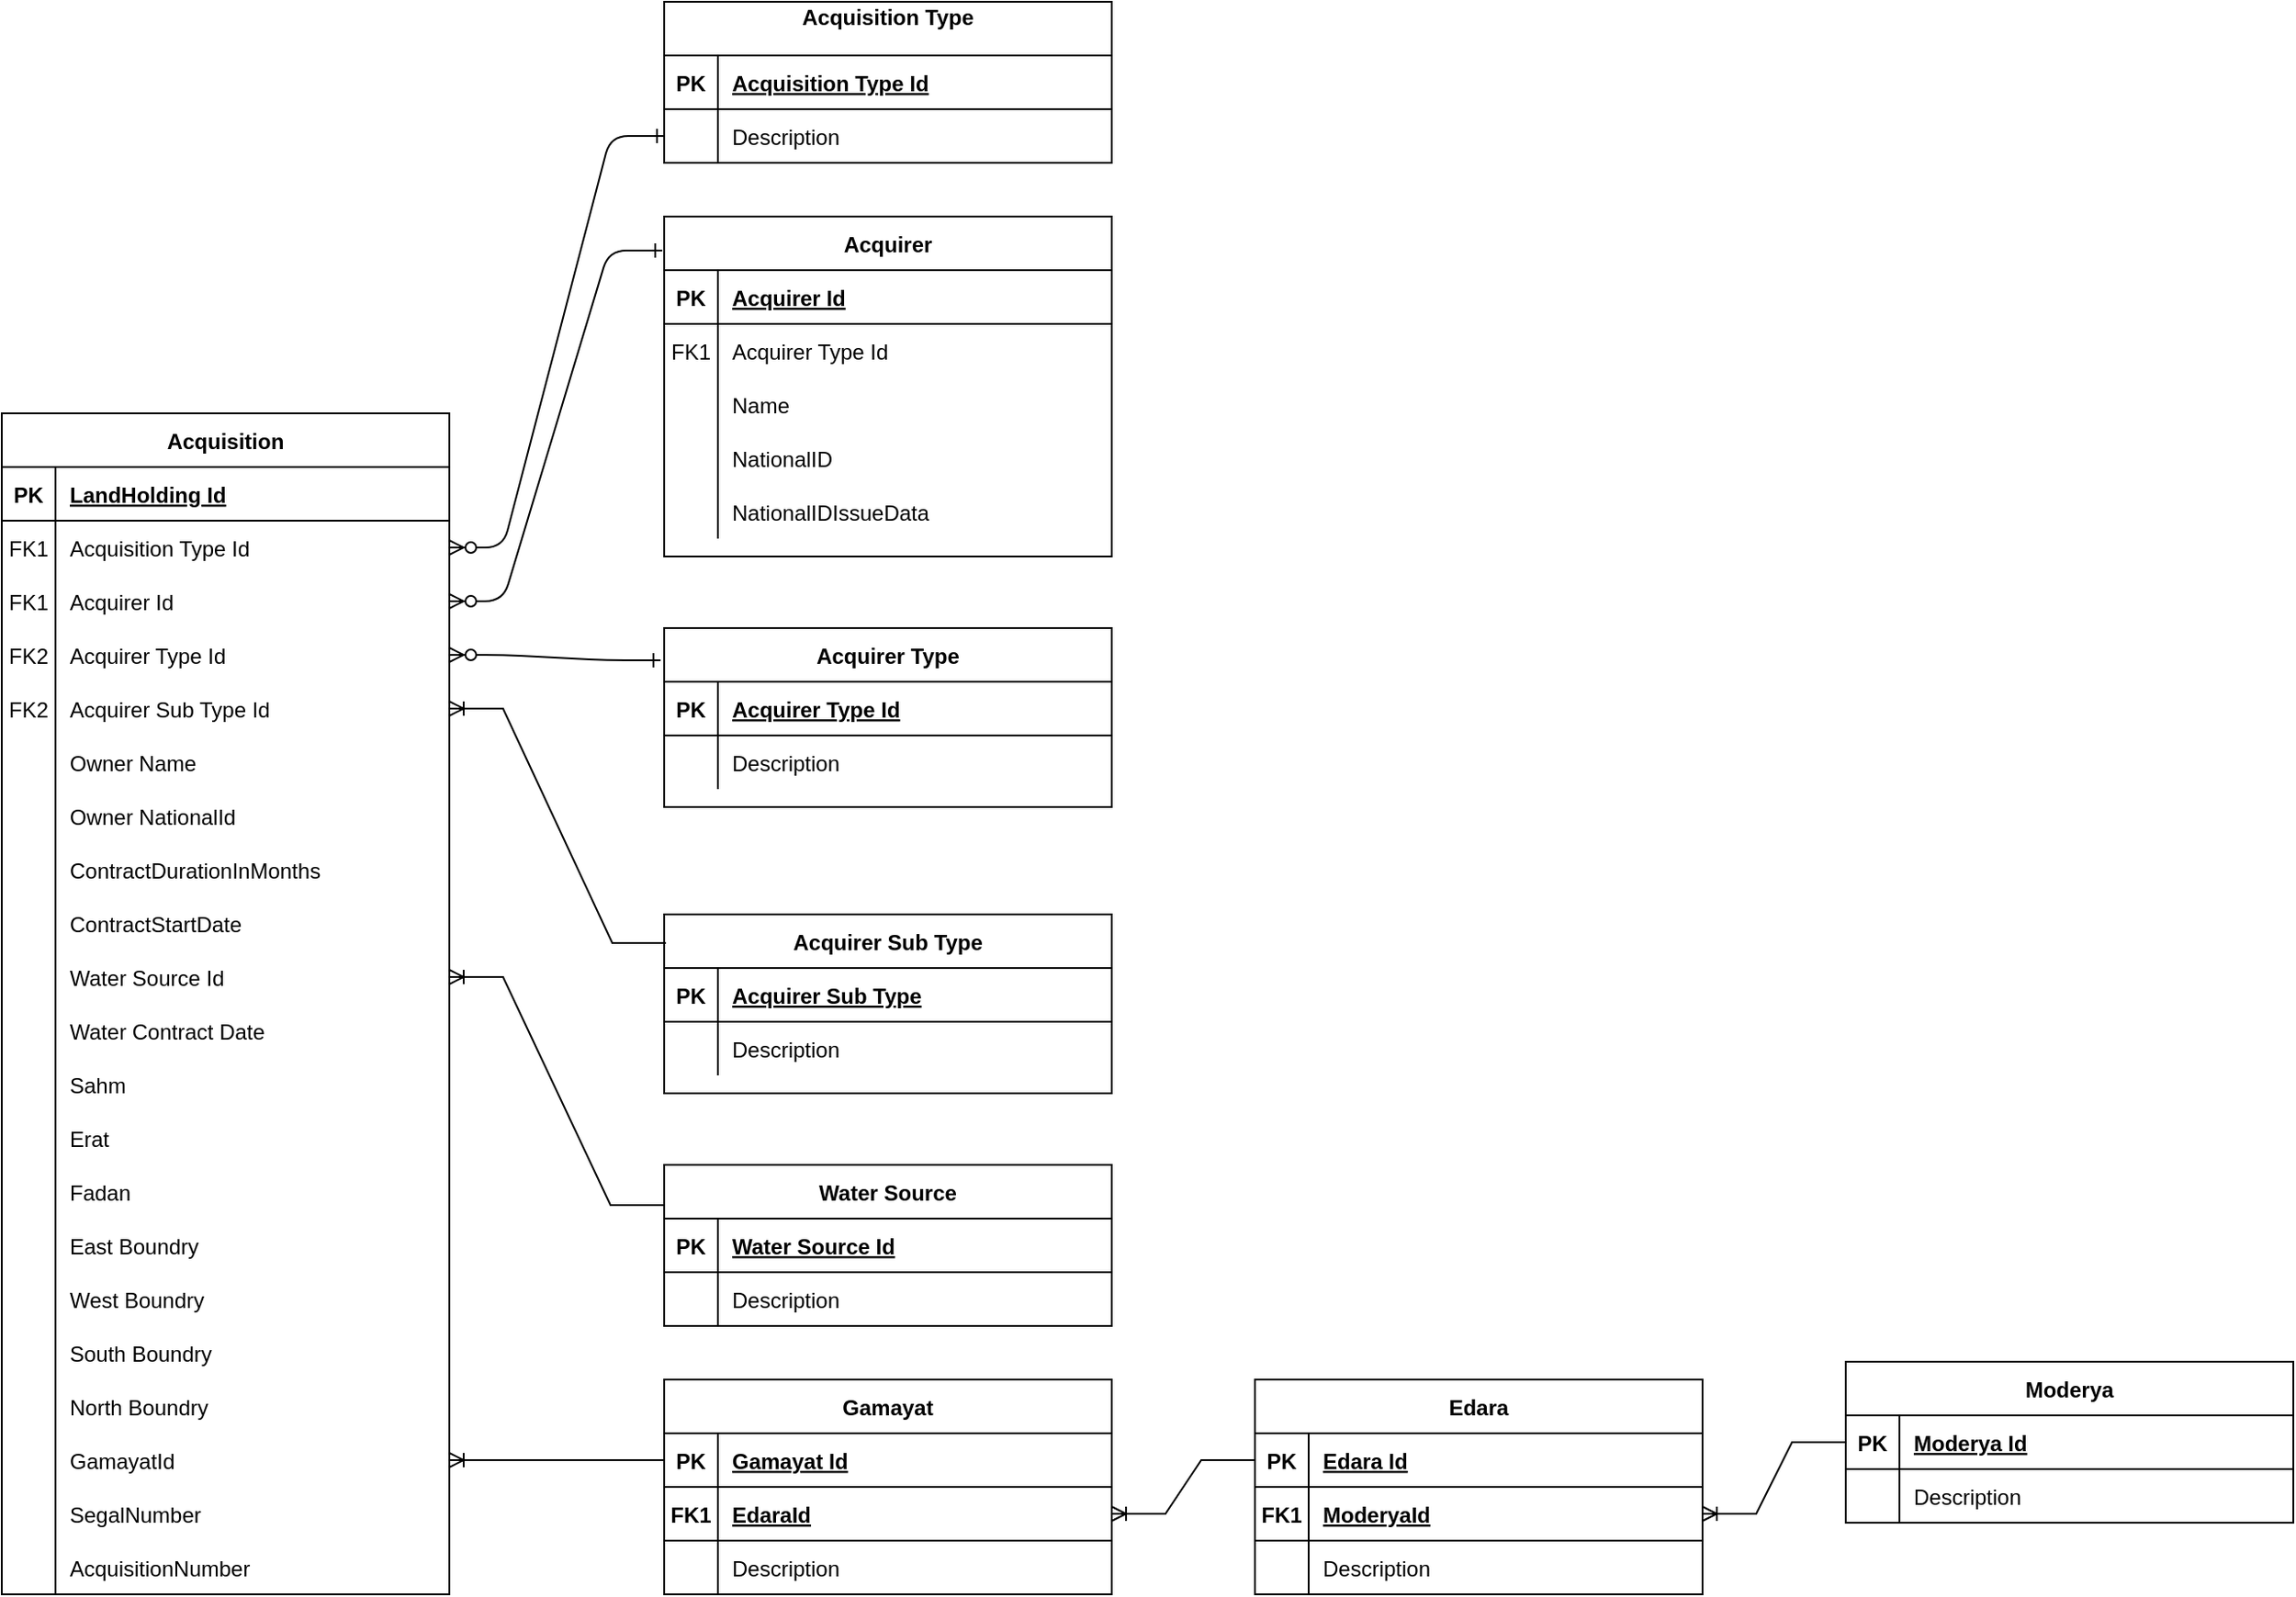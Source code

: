<mxfile version="24.8.3" pages="2">
  <diagram id="R2lEEEUBdFMjLlhIrx00" name="Page-1">
    <mxGraphModel dx="1912" dy="1664" grid="1" gridSize="10" guides="1" tooltips="1" connect="1" arrows="1" fold="1" page="1" pageScale="1" pageWidth="850" pageHeight="1100" math="0" shadow="0" extFonts="Permanent Marker^https://fonts.googleapis.com/css?family=Permanent+Marker">
      <root>
        <mxCell id="0" />
        <mxCell id="1" parent="0" />
        <mxCell id="C-vyLk0tnHw3VtMMgP7b-1" value="" style="edgeStyle=entityRelationEdgeStyle;endArrow=ERzeroToMany;startArrow=ERone;endFill=1;startFill=0;exitX=0;exitY=0.5;exitDx=0;exitDy=0;" parent="1" source="C-vyLk0tnHw3VtMMgP7b-9" target="jPkxrrpyJVVKGkTyJkRg-147" edge="1">
          <mxGeometry width="100" height="100" relative="1" as="geometry">
            <mxPoint x="460" y="185" as="sourcePoint" />
            <mxPoint x="390" y="280" as="targetPoint" />
            <Array as="points">
              <mxPoint x="420" y="220" />
              <mxPoint x="430" y="220" />
              <mxPoint x="430" y="220" />
            </Array>
          </mxGeometry>
        </mxCell>
        <mxCell id="C-vyLk0tnHw3VtMMgP7b-12" value="" style="edgeStyle=entityRelationEdgeStyle;endArrow=ERzeroToMany;startArrow=ERone;endFill=1;startFill=0;exitX=-0.008;exitY=0.18;exitDx=0;exitDy=0;exitPerimeter=0;" parent="1" source="jPkxrrpyJVVKGkTyJkRg-13" target="jPkxrrpyJVVKGkTyJkRg-150" edge="1">
          <mxGeometry width="100" height="100" relative="1" as="geometry">
            <mxPoint x="530" y="330" as="sourcePoint" />
            <mxPoint x="410" y="240" as="targetPoint" />
          </mxGeometry>
        </mxCell>
        <mxCell id="C-vyLk0tnHw3VtMMgP7b-2" value="Acquisition Type&#xa;" style="shape=table;startSize=30;container=1;collapsible=1;childLayout=tableLayout;fixedRows=1;rowLines=0;fontStyle=1;align=center;resizeLast=1;" parent="1" vertex="1">
          <mxGeometry x="150" y="-110" width="250" height="90" as="geometry" />
        </mxCell>
        <mxCell id="C-vyLk0tnHw3VtMMgP7b-3" value="" style="shape=partialRectangle;collapsible=0;dropTarget=0;pointerEvents=0;fillColor=none;points=[[0,0.5],[1,0.5]];portConstraint=eastwest;top=0;left=0;right=0;bottom=1;" parent="C-vyLk0tnHw3VtMMgP7b-2" vertex="1">
          <mxGeometry y="30" width="250" height="30" as="geometry" />
        </mxCell>
        <mxCell id="C-vyLk0tnHw3VtMMgP7b-4" value="PK" style="shape=partialRectangle;overflow=hidden;connectable=0;fillColor=none;top=0;left=0;bottom=0;right=0;fontStyle=1;" parent="C-vyLk0tnHw3VtMMgP7b-3" vertex="1">
          <mxGeometry width="30" height="30" as="geometry">
            <mxRectangle width="30" height="30" as="alternateBounds" />
          </mxGeometry>
        </mxCell>
        <mxCell id="C-vyLk0tnHw3VtMMgP7b-5" value="Acquisition Type Id" style="shape=partialRectangle;overflow=hidden;connectable=0;fillColor=none;top=0;left=0;bottom=0;right=0;align=left;spacingLeft=6;fontStyle=5;" parent="C-vyLk0tnHw3VtMMgP7b-3" vertex="1">
          <mxGeometry x="30" width="220" height="30" as="geometry">
            <mxRectangle width="220" height="30" as="alternateBounds" />
          </mxGeometry>
        </mxCell>
        <mxCell id="C-vyLk0tnHw3VtMMgP7b-9" value="" style="shape=partialRectangle;collapsible=0;dropTarget=0;pointerEvents=0;fillColor=none;points=[[0,0.5],[1,0.5]];portConstraint=eastwest;top=0;left=0;right=0;bottom=0;" parent="C-vyLk0tnHw3VtMMgP7b-2" vertex="1">
          <mxGeometry y="60" width="250" height="30" as="geometry" />
        </mxCell>
        <mxCell id="C-vyLk0tnHw3VtMMgP7b-10" value="" style="shape=partialRectangle;overflow=hidden;connectable=0;fillColor=none;top=0;left=0;bottom=0;right=0;" parent="C-vyLk0tnHw3VtMMgP7b-9" vertex="1">
          <mxGeometry width="30" height="30" as="geometry">
            <mxRectangle width="30" height="30" as="alternateBounds" />
          </mxGeometry>
        </mxCell>
        <mxCell id="C-vyLk0tnHw3VtMMgP7b-11" value="Description" style="shape=partialRectangle;overflow=hidden;connectable=0;fillColor=none;top=0;left=0;bottom=0;right=0;align=left;spacingLeft=6;" parent="C-vyLk0tnHw3VtMMgP7b-9" vertex="1">
          <mxGeometry x="30" width="220" height="30" as="geometry">
            <mxRectangle width="220" height="30" as="alternateBounds" />
          </mxGeometry>
        </mxCell>
        <mxCell id="C-vyLk0tnHw3VtMMgP7b-13" value="Acquirer" style="shape=table;startSize=30;container=1;collapsible=1;childLayout=tableLayout;fixedRows=1;rowLines=0;fontStyle=1;align=center;resizeLast=1;" parent="1" vertex="1">
          <mxGeometry x="150" y="10" width="250" height="190" as="geometry" />
        </mxCell>
        <mxCell id="C-vyLk0tnHw3VtMMgP7b-14" value="" style="shape=partialRectangle;collapsible=0;dropTarget=0;pointerEvents=0;fillColor=none;points=[[0,0.5],[1,0.5]];portConstraint=eastwest;top=0;left=0;right=0;bottom=1;" parent="C-vyLk0tnHw3VtMMgP7b-13" vertex="1">
          <mxGeometry y="30" width="250" height="30" as="geometry" />
        </mxCell>
        <mxCell id="C-vyLk0tnHw3VtMMgP7b-15" value="PK" style="shape=partialRectangle;overflow=hidden;connectable=0;fillColor=none;top=0;left=0;bottom=0;right=0;fontStyle=1;" parent="C-vyLk0tnHw3VtMMgP7b-14" vertex="1">
          <mxGeometry width="30" height="30" as="geometry">
            <mxRectangle width="30" height="30" as="alternateBounds" />
          </mxGeometry>
        </mxCell>
        <mxCell id="C-vyLk0tnHw3VtMMgP7b-16" value="Acquirer Id" style="shape=partialRectangle;overflow=hidden;connectable=0;fillColor=none;top=0;left=0;bottom=0;right=0;align=left;spacingLeft=6;fontStyle=5;" parent="C-vyLk0tnHw3VtMMgP7b-14" vertex="1">
          <mxGeometry x="30" width="220" height="30" as="geometry">
            <mxRectangle width="220" height="30" as="alternateBounds" />
          </mxGeometry>
        </mxCell>
        <mxCell id="C-vyLk0tnHw3VtMMgP7b-17" value="" style="shape=partialRectangle;collapsible=0;dropTarget=0;pointerEvents=0;fillColor=none;points=[[0,0.5],[1,0.5]];portConstraint=eastwest;top=0;left=0;right=0;bottom=0;" parent="C-vyLk0tnHw3VtMMgP7b-13" vertex="1">
          <mxGeometry y="60" width="250" height="30" as="geometry" />
        </mxCell>
        <mxCell id="C-vyLk0tnHw3VtMMgP7b-18" value="FK1" style="shape=partialRectangle;overflow=hidden;connectable=0;fillColor=none;top=0;left=0;bottom=0;right=0;" parent="C-vyLk0tnHw3VtMMgP7b-17" vertex="1">
          <mxGeometry width="30" height="30" as="geometry">
            <mxRectangle width="30" height="30" as="alternateBounds" />
          </mxGeometry>
        </mxCell>
        <mxCell id="C-vyLk0tnHw3VtMMgP7b-19" value="Acquirer Type Id" style="shape=partialRectangle;overflow=hidden;connectable=0;fillColor=none;top=0;left=0;bottom=0;right=0;align=left;spacingLeft=6;" parent="C-vyLk0tnHw3VtMMgP7b-17" vertex="1">
          <mxGeometry x="30" width="220" height="30" as="geometry">
            <mxRectangle width="220" height="30" as="alternateBounds" />
          </mxGeometry>
        </mxCell>
        <mxCell id="jPkxrrpyJVVKGkTyJkRg-27" value="" style="shape=partialRectangle;collapsible=0;dropTarget=0;pointerEvents=0;fillColor=none;points=[[0,0.5],[1,0.5]];portConstraint=eastwest;top=0;left=0;right=0;bottom=0;" parent="C-vyLk0tnHw3VtMMgP7b-13" vertex="1">
          <mxGeometry y="90" width="250" height="30" as="geometry" />
        </mxCell>
        <mxCell id="jPkxrrpyJVVKGkTyJkRg-28" value="" style="shape=partialRectangle;overflow=hidden;connectable=0;fillColor=none;top=0;left=0;bottom=0;right=0;" parent="jPkxrrpyJVVKGkTyJkRg-27" vertex="1">
          <mxGeometry width="30" height="30" as="geometry">
            <mxRectangle width="30" height="30" as="alternateBounds" />
          </mxGeometry>
        </mxCell>
        <mxCell id="jPkxrrpyJVVKGkTyJkRg-29" value="Name" style="shape=partialRectangle;overflow=hidden;connectable=0;fillColor=none;top=0;left=0;bottom=0;right=0;align=left;spacingLeft=6;" parent="jPkxrrpyJVVKGkTyJkRg-27" vertex="1">
          <mxGeometry x="30" width="220" height="30" as="geometry">
            <mxRectangle width="220" height="30" as="alternateBounds" />
          </mxGeometry>
        </mxCell>
        <mxCell id="jPkxrrpyJVVKGkTyJkRg-30" value="" style="shape=partialRectangle;collapsible=0;dropTarget=0;pointerEvents=0;fillColor=none;points=[[0,0.5],[1,0.5]];portConstraint=eastwest;top=0;left=0;right=0;bottom=0;" parent="C-vyLk0tnHw3VtMMgP7b-13" vertex="1">
          <mxGeometry y="120" width="250" height="30" as="geometry" />
        </mxCell>
        <mxCell id="jPkxrrpyJVVKGkTyJkRg-31" value="" style="shape=partialRectangle;overflow=hidden;connectable=0;fillColor=none;top=0;left=0;bottom=0;right=0;" parent="jPkxrrpyJVVKGkTyJkRg-30" vertex="1">
          <mxGeometry width="30" height="30" as="geometry">
            <mxRectangle width="30" height="30" as="alternateBounds" />
          </mxGeometry>
        </mxCell>
        <mxCell id="jPkxrrpyJVVKGkTyJkRg-32" value="NationalID" style="shape=partialRectangle;overflow=hidden;connectable=0;fillColor=none;top=0;left=0;bottom=0;right=0;align=left;spacingLeft=6;" parent="jPkxrrpyJVVKGkTyJkRg-30" vertex="1">
          <mxGeometry x="30" width="220" height="30" as="geometry">
            <mxRectangle width="220" height="30" as="alternateBounds" />
          </mxGeometry>
        </mxCell>
        <mxCell id="jPkxrrpyJVVKGkTyJkRg-33" value="" style="shape=partialRectangle;collapsible=0;dropTarget=0;pointerEvents=0;fillColor=none;points=[[0,0.5],[1,0.5]];portConstraint=eastwest;top=0;left=0;right=0;bottom=0;" parent="C-vyLk0tnHw3VtMMgP7b-13" vertex="1">
          <mxGeometry y="150" width="250" height="30" as="geometry" />
        </mxCell>
        <mxCell id="jPkxrrpyJVVKGkTyJkRg-34" value="" style="shape=partialRectangle;overflow=hidden;connectable=0;fillColor=none;top=0;left=0;bottom=0;right=0;" parent="jPkxrrpyJVVKGkTyJkRg-33" vertex="1">
          <mxGeometry width="30" height="30" as="geometry">
            <mxRectangle width="30" height="30" as="alternateBounds" />
          </mxGeometry>
        </mxCell>
        <mxCell id="jPkxrrpyJVVKGkTyJkRg-35" value="NationalIDIssueData" style="shape=partialRectangle;overflow=hidden;connectable=0;fillColor=none;top=0;left=0;bottom=0;right=0;align=left;spacingLeft=6;" parent="jPkxrrpyJVVKGkTyJkRg-33" vertex="1">
          <mxGeometry x="30" width="220" height="30" as="geometry">
            <mxRectangle width="220" height="30" as="alternateBounds" />
          </mxGeometry>
        </mxCell>
        <mxCell id="jPkxrrpyJVVKGkTyJkRg-13" value="Acquirer Type" style="shape=table;startSize=30;container=1;collapsible=1;childLayout=tableLayout;fixedRows=1;rowLines=0;fontStyle=1;align=center;resizeLast=1;" parent="1" vertex="1">
          <mxGeometry x="150" y="240" width="250" height="100" as="geometry" />
        </mxCell>
        <mxCell id="jPkxrrpyJVVKGkTyJkRg-14" value="" style="shape=partialRectangle;collapsible=0;dropTarget=0;pointerEvents=0;fillColor=none;points=[[0,0.5],[1,0.5]];portConstraint=eastwest;top=0;left=0;right=0;bottom=1;" parent="jPkxrrpyJVVKGkTyJkRg-13" vertex="1">
          <mxGeometry y="30" width="250" height="30" as="geometry" />
        </mxCell>
        <mxCell id="jPkxrrpyJVVKGkTyJkRg-15" value="PK" style="shape=partialRectangle;overflow=hidden;connectable=0;fillColor=none;top=0;left=0;bottom=0;right=0;fontStyle=1;" parent="jPkxrrpyJVVKGkTyJkRg-14" vertex="1">
          <mxGeometry width="30" height="30" as="geometry">
            <mxRectangle width="30" height="30" as="alternateBounds" />
          </mxGeometry>
        </mxCell>
        <mxCell id="jPkxrrpyJVVKGkTyJkRg-16" value="Acquirer Type Id" style="shape=partialRectangle;overflow=hidden;connectable=0;fillColor=none;top=0;left=0;bottom=0;right=0;align=left;spacingLeft=6;fontStyle=5;" parent="jPkxrrpyJVVKGkTyJkRg-14" vertex="1">
          <mxGeometry x="30" width="220" height="30" as="geometry">
            <mxRectangle width="220" height="30" as="alternateBounds" />
          </mxGeometry>
        </mxCell>
        <mxCell id="jPkxrrpyJVVKGkTyJkRg-17" value="" style="shape=partialRectangle;collapsible=0;dropTarget=0;pointerEvents=0;fillColor=none;points=[[0,0.5],[1,0.5]];portConstraint=eastwest;top=0;left=0;right=0;bottom=0;" parent="jPkxrrpyJVVKGkTyJkRg-13" vertex="1">
          <mxGeometry y="60" width="250" height="30" as="geometry" />
        </mxCell>
        <mxCell id="jPkxrrpyJVVKGkTyJkRg-18" value="" style="shape=partialRectangle;overflow=hidden;connectable=0;fillColor=none;top=0;left=0;bottom=0;right=0;" parent="jPkxrrpyJVVKGkTyJkRg-17" vertex="1">
          <mxGeometry width="30" height="30" as="geometry">
            <mxRectangle width="30" height="30" as="alternateBounds" />
          </mxGeometry>
        </mxCell>
        <mxCell id="jPkxrrpyJVVKGkTyJkRg-19" value="Description" style="shape=partialRectangle;overflow=hidden;connectable=0;fillColor=none;top=0;left=0;bottom=0;right=0;align=left;spacingLeft=6;" parent="jPkxrrpyJVVKGkTyJkRg-17" vertex="1">
          <mxGeometry x="30" width="220" height="30" as="geometry">
            <mxRectangle width="220" height="30" as="alternateBounds" />
          </mxGeometry>
        </mxCell>
        <mxCell id="jPkxrrpyJVVKGkTyJkRg-36" value="Acquirer Sub Type" style="shape=table;startSize=30;container=1;collapsible=1;childLayout=tableLayout;fixedRows=1;rowLines=0;fontStyle=1;align=center;resizeLast=1;" parent="1" vertex="1">
          <mxGeometry x="150" y="400" width="250" height="100" as="geometry" />
        </mxCell>
        <mxCell id="jPkxrrpyJVVKGkTyJkRg-37" value="" style="shape=partialRectangle;collapsible=0;dropTarget=0;pointerEvents=0;fillColor=none;points=[[0,0.5],[1,0.5]];portConstraint=eastwest;top=0;left=0;right=0;bottom=1;" parent="jPkxrrpyJVVKGkTyJkRg-36" vertex="1">
          <mxGeometry y="30" width="250" height="30" as="geometry" />
        </mxCell>
        <mxCell id="jPkxrrpyJVVKGkTyJkRg-38" value="PK" style="shape=partialRectangle;overflow=hidden;connectable=0;fillColor=none;top=0;left=0;bottom=0;right=0;fontStyle=1;" parent="jPkxrrpyJVVKGkTyJkRg-37" vertex="1">
          <mxGeometry width="30" height="30" as="geometry">
            <mxRectangle width="30" height="30" as="alternateBounds" />
          </mxGeometry>
        </mxCell>
        <mxCell id="jPkxrrpyJVVKGkTyJkRg-39" value="Acquirer Sub Type" style="shape=partialRectangle;overflow=hidden;connectable=0;fillColor=none;top=0;left=0;bottom=0;right=0;align=left;spacingLeft=6;fontStyle=5;" parent="jPkxrrpyJVVKGkTyJkRg-37" vertex="1">
          <mxGeometry x="30" width="220" height="30" as="geometry">
            <mxRectangle width="220" height="30" as="alternateBounds" />
          </mxGeometry>
        </mxCell>
        <mxCell id="jPkxrrpyJVVKGkTyJkRg-40" value="" style="shape=partialRectangle;collapsible=0;dropTarget=0;pointerEvents=0;fillColor=none;points=[[0,0.5],[1,0.5]];portConstraint=eastwest;top=0;left=0;right=0;bottom=0;" parent="jPkxrrpyJVVKGkTyJkRg-36" vertex="1">
          <mxGeometry y="60" width="250" height="30" as="geometry" />
        </mxCell>
        <mxCell id="jPkxrrpyJVVKGkTyJkRg-41" value="" style="shape=partialRectangle;overflow=hidden;connectable=0;fillColor=none;top=0;left=0;bottom=0;right=0;" parent="jPkxrrpyJVVKGkTyJkRg-40" vertex="1">
          <mxGeometry width="30" height="30" as="geometry">
            <mxRectangle width="30" height="30" as="alternateBounds" />
          </mxGeometry>
        </mxCell>
        <mxCell id="jPkxrrpyJVVKGkTyJkRg-42" value="Description" style="shape=partialRectangle;overflow=hidden;connectable=0;fillColor=none;top=0;left=0;bottom=0;right=0;align=left;spacingLeft=6;" parent="jPkxrrpyJVVKGkTyJkRg-40" vertex="1">
          <mxGeometry x="30" width="220" height="30" as="geometry">
            <mxRectangle width="220" height="30" as="alternateBounds" />
          </mxGeometry>
        </mxCell>
        <mxCell id="jPkxrrpyJVVKGkTyJkRg-58" value="" style="edgeStyle=entityRelationEdgeStyle;endArrow=ERzeroToMany;startArrow=ERone;endFill=1;startFill=0;exitX=-0.004;exitY=0.1;exitDx=0;exitDy=0;exitPerimeter=0;" parent="1" source="C-vyLk0tnHw3VtMMgP7b-13" target="jPkxrrpyJVVKGkTyJkRg-68" edge="1">
          <mxGeometry width="100" height="100" relative="1" as="geometry">
            <mxPoint x="540" y="175" as="sourcePoint" />
            <mxPoint x="407" y="204" as="targetPoint" />
            <Array as="points">
              <mxPoint x="430" y="230" />
              <mxPoint x="440" y="230" />
              <mxPoint x="420" y="200" />
              <mxPoint x="440" y="230" />
            </Array>
          </mxGeometry>
        </mxCell>
        <mxCell id="jPkxrrpyJVVKGkTyJkRg-63" value="" style="edgeStyle=entityRelationEdgeStyle;fontSize=12;html=1;endArrow=ERoneToMany;rounded=0;exitX=0.004;exitY=0.16;exitDx=0;exitDy=0;exitPerimeter=0;" parent="1" source="jPkxrrpyJVVKGkTyJkRg-36" target="jPkxrrpyJVVKGkTyJkRg-71" edge="1">
          <mxGeometry width="100" height="100" relative="1" as="geometry">
            <mxPoint x="370" y="330" as="sourcePoint" />
            <mxPoint x="410" y="270" as="targetPoint" />
          </mxGeometry>
        </mxCell>
        <object label="Acquisition " id="jPkxrrpyJVVKGkTyJkRg-64">
          <mxCell style="shape=table;startSize=30;container=1;collapsible=1;childLayout=tableLayout;fixedRows=1;rowLines=0;fontStyle=1;align=center;resizeLast=1;" parent="1" vertex="1">
            <mxGeometry x="-220" y="120" width="250" height="660" as="geometry">
              <mxRectangle x="120" y="120" width="100" height="30" as="alternateBounds" />
            </mxGeometry>
          </mxCell>
        </object>
        <mxCell id="jPkxrrpyJVVKGkTyJkRg-65" value="" style="shape=partialRectangle;collapsible=0;dropTarget=0;pointerEvents=0;fillColor=none;points=[[0,0.5],[1,0.5]];portConstraint=eastwest;top=0;left=0;right=0;bottom=1;" parent="jPkxrrpyJVVKGkTyJkRg-64" vertex="1">
          <mxGeometry y="30" width="250" height="30" as="geometry" />
        </mxCell>
        <mxCell id="jPkxrrpyJVVKGkTyJkRg-66" value="PK" style="shape=partialRectangle;overflow=hidden;connectable=0;fillColor=none;top=0;left=0;bottom=0;right=0;fontStyle=1;" parent="jPkxrrpyJVVKGkTyJkRg-65" vertex="1">
          <mxGeometry width="30" height="30" as="geometry">
            <mxRectangle width="30" height="30" as="alternateBounds" />
          </mxGeometry>
        </mxCell>
        <mxCell id="jPkxrrpyJVVKGkTyJkRg-67" value="LandHolding Id" style="shape=partialRectangle;overflow=hidden;connectable=0;fillColor=none;top=0;left=0;bottom=0;right=0;align=left;spacingLeft=6;fontStyle=5;" parent="jPkxrrpyJVVKGkTyJkRg-65" vertex="1">
          <mxGeometry x="30" width="220" height="30" as="geometry">
            <mxRectangle width="220" height="30" as="alternateBounds" />
          </mxGeometry>
        </mxCell>
        <mxCell id="jPkxrrpyJVVKGkTyJkRg-147" value="" style="shape=partialRectangle;collapsible=0;dropTarget=0;pointerEvents=0;fillColor=none;points=[[0,0.5],[1,0.5]];portConstraint=eastwest;top=0;left=0;right=0;bottom=0;" parent="jPkxrrpyJVVKGkTyJkRg-64" vertex="1">
          <mxGeometry y="60" width="250" height="30" as="geometry" />
        </mxCell>
        <mxCell id="jPkxrrpyJVVKGkTyJkRg-148" value="FK1" style="shape=partialRectangle;overflow=hidden;connectable=0;fillColor=none;top=0;left=0;bottom=0;right=0;" parent="jPkxrrpyJVVKGkTyJkRg-147" vertex="1">
          <mxGeometry width="30" height="30" as="geometry">
            <mxRectangle width="30" height="30" as="alternateBounds" />
          </mxGeometry>
        </mxCell>
        <mxCell id="jPkxrrpyJVVKGkTyJkRg-149" value="Acquisition Type Id" style="shape=partialRectangle;overflow=hidden;connectable=0;fillColor=none;top=0;left=0;bottom=0;right=0;align=left;spacingLeft=6;" parent="jPkxrrpyJVVKGkTyJkRg-147" vertex="1">
          <mxGeometry x="30" width="220" height="30" as="geometry">
            <mxRectangle width="220" height="30" as="alternateBounds" />
          </mxGeometry>
        </mxCell>
        <mxCell id="jPkxrrpyJVVKGkTyJkRg-68" value="" style="shape=partialRectangle;collapsible=0;dropTarget=0;pointerEvents=0;fillColor=none;points=[[0,0.5],[1,0.5]];portConstraint=eastwest;top=0;left=0;right=0;bottom=0;" parent="jPkxrrpyJVVKGkTyJkRg-64" vertex="1">
          <mxGeometry y="90" width="250" height="30" as="geometry" />
        </mxCell>
        <mxCell id="jPkxrrpyJVVKGkTyJkRg-69" value="FK1" style="shape=partialRectangle;overflow=hidden;connectable=0;fillColor=none;top=0;left=0;bottom=0;right=0;" parent="jPkxrrpyJVVKGkTyJkRg-68" vertex="1">
          <mxGeometry width="30" height="30" as="geometry">
            <mxRectangle width="30" height="30" as="alternateBounds" />
          </mxGeometry>
        </mxCell>
        <mxCell id="jPkxrrpyJVVKGkTyJkRg-70" value="Acquirer Id" style="shape=partialRectangle;overflow=hidden;connectable=0;fillColor=none;top=0;left=0;bottom=0;right=0;align=left;spacingLeft=6;" parent="jPkxrrpyJVVKGkTyJkRg-68" vertex="1">
          <mxGeometry x="30" width="220" height="30" as="geometry">
            <mxRectangle width="220" height="30" as="alternateBounds" />
          </mxGeometry>
        </mxCell>
        <mxCell id="jPkxrrpyJVVKGkTyJkRg-150" value="" style="shape=partialRectangle;collapsible=0;dropTarget=0;pointerEvents=0;fillColor=none;points=[[0,0.5],[1,0.5]];portConstraint=eastwest;top=0;left=0;right=0;bottom=0;" parent="jPkxrrpyJVVKGkTyJkRg-64" vertex="1">
          <mxGeometry y="120" width="250" height="30" as="geometry" />
        </mxCell>
        <mxCell id="jPkxrrpyJVVKGkTyJkRg-151" value="FK2" style="shape=partialRectangle;overflow=hidden;connectable=0;fillColor=none;top=0;left=0;bottom=0;right=0;" parent="jPkxrrpyJVVKGkTyJkRg-150" vertex="1">
          <mxGeometry width="30" height="30" as="geometry">
            <mxRectangle width="30" height="30" as="alternateBounds" />
          </mxGeometry>
        </mxCell>
        <mxCell id="jPkxrrpyJVVKGkTyJkRg-152" value="Acquirer Type Id" style="shape=partialRectangle;overflow=hidden;connectable=0;fillColor=none;top=0;left=0;bottom=0;right=0;align=left;spacingLeft=6;" parent="jPkxrrpyJVVKGkTyJkRg-150" vertex="1">
          <mxGeometry x="30" width="220" height="30" as="geometry">
            <mxRectangle width="220" height="30" as="alternateBounds" />
          </mxGeometry>
        </mxCell>
        <mxCell id="jPkxrrpyJVVKGkTyJkRg-71" value="" style="shape=partialRectangle;collapsible=0;dropTarget=0;pointerEvents=0;fillColor=none;points=[[0,0.5],[1,0.5]];portConstraint=eastwest;top=0;left=0;right=0;bottom=0;" parent="jPkxrrpyJVVKGkTyJkRg-64" vertex="1">
          <mxGeometry y="150" width="250" height="30" as="geometry" />
        </mxCell>
        <mxCell id="jPkxrrpyJVVKGkTyJkRg-72" value="FK2" style="shape=partialRectangle;overflow=hidden;connectable=0;fillColor=none;top=0;left=0;bottom=0;right=0;" parent="jPkxrrpyJVVKGkTyJkRg-71" vertex="1">
          <mxGeometry width="30" height="30" as="geometry">
            <mxRectangle width="30" height="30" as="alternateBounds" />
          </mxGeometry>
        </mxCell>
        <mxCell id="jPkxrrpyJVVKGkTyJkRg-73" value="Acquirer Sub Type Id" style="shape=partialRectangle;overflow=hidden;connectable=0;fillColor=none;top=0;left=0;bottom=0;right=0;align=left;spacingLeft=6;" parent="jPkxrrpyJVVKGkTyJkRg-71" vertex="1">
          <mxGeometry x="30" width="220" height="30" as="geometry">
            <mxRectangle width="220" height="30" as="alternateBounds" />
          </mxGeometry>
        </mxCell>
        <mxCell id="jPkxrrpyJVVKGkTyJkRg-88" value="" style="shape=partialRectangle;collapsible=0;dropTarget=0;pointerEvents=0;fillColor=none;points=[[0,0.5],[1,0.5]];portConstraint=eastwest;top=0;left=0;right=0;bottom=0;" parent="jPkxrrpyJVVKGkTyJkRg-64" vertex="1">
          <mxGeometry y="180" width="250" height="30" as="geometry" />
        </mxCell>
        <mxCell id="jPkxrrpyJVVKGkTyJkRg-89" value="" style="shape=partialRectangle;overflow=hidden;connectable=0;fillColor=none;top=0;left=0;bottom=0;right=0;" parent="jPkxrrpyJVVKGkTyJkRg-88" vertex="1">
          <mxGeometry width="30" height="30" as="geometry">
            <mxRectangle width="30" height="30" as="alternateBounds" />
          </mxGeometry>
        </mxCell>
        <mxCell id="jPkxrrpyJVVKGkTyJkRg-90" value="Owner Name    " style="shape=partialRectangle;overflow=hidden;connectable=0;fillColor=none;top=0;left=0;bottom=0;right=0;align=left;spacingLeft=6;" parent="jPkxrrpyJVVKGkTyJkRg-88" vertex="1">
          <mxGeometry x="30" width="220" height="30" as="geometry">
            <mxRectangle width="220" height="30" as="alternateBounds" />
          </mxGeometry>
        </mxCell>
        <mxCell id="jPkxrrpyJVVKGkTyJkRg-91" value="" style="shape=partialRectangle;collapsible=0;dropTarget=0;pointerEvents=0;fillColor=none;points=[[0,0.5],[1,0.5]];portConstraint=eastwest;top=0;left=0;right=0;bottom=0;" parent="jPkxrrpyJVVKGkTyJkRg-64" vertex="1">
          <mxGeometry y="210" width="250" height="30" as="geometry" />
        </mxCell>
        <mxCell id="jPkxrrpyJVVKGkTyJkRg-92" value="" style="shape=partialRectangle;overflow=hidden;connectable=0;fillColor=none;top=0;left=0;bottom=0;right=0;" parent="jPkxrrpyJVVKGkTyJkRg-91" vertex="1">
          <mxGeometry width="30" height="30" as="geometry">
            <mxRectangle width="30" height="30" as="alternateBounds" />
          </mxGeometry>
        </mxCell>
        <mxCell id="jPkxrrpyJVVKGkTyJkRg-93" value="Owner NationalId" style="shape=partialRectangle;overflow=hidden;connectable=0;fillColor=none;top=0;left=0;bottom=0;right=0;align=left;spacingLeft=6;" parent="jPkxrrpyJVVKGkTyJkRg-91" vertex="1">
          <mxGeometry x="30" width="220" height="30" as="geometry">
            <mxRectangle width="220" height="30" as="alternateBounds" />
          </mxGeometry>
        </mxCell>
        <mxCell id="jPkxrrpyJVVKGkTyJkRg-94" value="" style="shape=partialRectangle;collapsible=0;dropTarget=0;pointerEvents=0;fillColor=none;points=[[0,0.5],[1,0.5]];portConstraint=eastwest;top=0;left=0;right=0;bottom=0;" parent="jPkxrrpyJVVKGkTyJkRg-64" vertex="1">
          <mxGeometry y="240" width="250" height="30" as="geometry" />
        </mxCell>
        <mxCell id="jPkxrrpyJVVKGkTyJkRg-95" value="" style="shape=partialRectangle;overflow=hidden;connectable=0;fillColor=none;top=0;left=0;bottom=0;right=0;" parent="jPkxrrpyJVVKGkTyJkRg-94" vertex="1">
          <mxGeometry width="30" height="30" as="geometry">
            <mxRectangle width="30" height="30" as="alternateBounds" />
          </mxGeometry>
        </mxCell>
        <mxCell id="jPkxrrpyJVVKGkTyJkRg-96" value="ContractDurationInMonths    " style="shape=partialRectangle;overflow=hidden;connectable=0;fillColor=none;top=0;left=0;bottom=0;right=0;align=left;spacingLeft=6;" parent="jPkxrrpyJVVKGkTyJkRg-94" vertex="1">
          <mxGeometry x="30" width="220" height="30" as="geometry">
            <mxRectangle width="220" height="30" as="alternateBounds" />
          </mxGeometry>
        </mxCell>
        <mxCell id="jPkxrrpyJVVKGkTyJkRg-104" value="" style="shape=partialRectangle;collapsible=0;dropTarget=0;pointerEvents=0;fillColor=none;points=[[0,0.5],[1,0.5]];portConstraint=eastwest;top=0;left=0;right=0;bottom=0;" parent="jPkxrrpyJVVKGkTyJkRg-64" vertex="1">
          <mxGeometry y="270" width="250" height="30" as="geometry" />
        </mxCell>
        <mxCell id="jPkxrrpyJVVKGkTyJkRg-105" value="" style="shape=partialRectangle;overflow=hidden;connectable=0;fillColor=none;top=0;left=0;bottom=0;right=0;" parent="jPkxrrpyJVVKGkTyJkRg-104" vertex="1">
          <mxGeometry width="30" height="30" as="geometry">
            <mxRectangle width="30" height="30" as="alternateBounds" />
          </mxGeometry>
        </mxCell>
        <mxCell id="jPkxrrpyJVVKGkTyJkRg-106" value="ContractStartDate" style="shape=partialRectangle;overflow=hidden;connectable=0;fillColor=none;top=0;left=0;bottom=0;right=0;align=left;spacingLeft=6;" parent="jPkxrrpyJVVKGkTyJkRg-104" vertex="1">
          <mxGeometry x="30" width="220" height="30" as="geometry">
            <mxRectangle width="220" height="30" as="alternateBounds" />
          </mxGeometry>
        </mxCell>
        <mxCell id="jPkxrrpyJVVKGkTyJkRg-77" value="" style="shape=partialRectangle;collapsible=0;dropTarget=0;pointerEvents=0;fillColor=none;points=[[0,0.5],[1,0.5]];portConstraint=eastwest;top=0;left=0;right=0;bottom=0;" parent="jPkxrrpyJVVKGkTyJkRg-64" vertex="1">
          <mxGeometry y="300" width="250" height="30" as="geometry" />
        </mxCell>
        <mxCell id="jPkxrrpyJVVKGkTyJkRg-78" value="" style="shape=partialRectangle;overflow=hidden;connectable=0;fillColor=none;top=0;left=0;bottom=0;right=0;" parent="jPkxrrpyJVVKGkTyJkRg-77" vertex="1">
          <mxGeometry width="30" height="30" as="geometry">
            <mxRectangle width="30" height="30" as="alternateBounds" />
          </mxGeometry>
        </mxCell>
        <mxCell id="jPkxrrpyJVVKGkTyJkRg-79" value="Water Source Id" style="shape=partialRectangle;overflow=hidden;connectable=0;fillColor=none;top=0;left=0;bottom=0;right=0;align=left;spacingLeft=6;" parent="jPkxrrpyJVVKGkTyJkRg-77" vertex="1">
          <mxGeometry x="30" width="220" height="30" as="geometry">
            <mxRectangle width="220" height="30" as="alternateBounds" />
          </mxGeometry>
        </mxCell>
        <mxCell id="jPkxrrpyJVVKGkTyJkRg-107" value="" style="shape=partialRectangle;collapsible=0;dropTarget=0;pointerEvents=0;fillColor=none;points=[[0,0.5],[1,0.5]];portConstraint=eastwest;top=0;left=0;right=0;bottom=0;" parent="jPkxrrpyJVVKGkTyJkRg-64" vertex="1">
          <mxGeometry y="330" width="250" height="30" as="geometry" />
        </mxCell>
        <mxCell id="jPkxrrpyJVVKGkTyJkRg-108" value="" style="shape=partialRectangle;overflow=hidden;connectable=0;fillColor=none;top=0;left=0;bottom=0;right=0;" parent="jPkxrrpyJVVKGkTyJkRg-107" vertex="1">
          <mxGeometry width="30" height="30" as="geometry">
            <mxRectangle width="30" height="30" as="alternateBounds" />
          </mxGeometry>
        </mxCell>
        <mxCell id="jPkxrrpyJVVKGkTyJkRg-109" value="Water Contract Date" style="shape=partialRectangle;overflow=hidden;connectable=0;fillColor=none;top=0;left=0;bottom=0;right=0;align=left;spacingLeft=6;" parent="jPkxrrpyJVVKGkTyJkRg-107" vertex="1">
          <mxGeometry x="30" width="220" height="30" as="geometry">
            <mxRectangle width="220" height="30" as="alternateBounds" />
          </mxGeometry>
        </mxCell>
        <mxCell id="jPkxrrpyJVVKGkTyJkRg-112" value="" style="shape=partialRectangle;collapsible=0;dropTarget=0;pointerEvents=0;fillColor=none;points=[[0,0.5],[1,0.5]];portConstraint=eastwest;top=0;left=0;right=0;bottom=0;" parent="jPkxrrpyJVVKGkTyJkRg-64" vertex="1">
          <mxGeometry y="360" width="250" height="30" as="geometry" />
        </mxCell>
        <mxCell id="jPkxrrpyJVVKGkTyJkRg-113" value="" style="shape=partialRectangle;overflow=hidden;connectable=0;fillColor=none;top=0;left=0;bottom=0;right=0;" parent="jPkxrrpyJVVKGkTyJkRg-112" vertex="1">
          <mxGeometry width="30" height="30" as="geometry">
            <mxRectangle width="30" height="30" as="alternateBounds" />
          </mxGeometry>
        </mxCell>
        <mxCell id="jPkxrrpyJVVKGkTyJkRg-114" value="Sahm" style="shape=partialRectangle;overflow=hidden;connectable=0;fillColor=none;top=0;left=0;bottom=0;right=0;align=left;spacingLeft=6;" parent="jPkxrrpyJVVKGkTyJkRg-112" vertex="1">
          <mxGeometry x="30" width="220" height="30" as="geometry">
            <mxRectangle width="220" height="30" as="alternateBounds" />
          </mxGeometry>
        </mxCell>
        <mxCell id="jPkxrrpyJVVKGkTyJkRg-115" value="" style="shape=partialRectangle;collapsible=0;dropTarget=0;pointerEvents=0;fillColor=none;points=[[0,0.5],[1,0.5]];portConstraint=eastwest;top=0;left=0;right=0;bottom=0;" parent="jPkxrrpyJVVKGkTyJkRg-64" vertex="1">
          <mxGeometry y="390" width="250" height="30" as="geometry" />
        </mxCell>
        <mxCell id="jPkxrrpyJVVKGkTyJkRg-116" value="" style="shape=partialRectangle;overflow=hidden;connectable=0;fillColor=none;top=0;left=0;bottom=0;right=0;" parent="jPkxrrpyJVVKGkTyJkRg-115" vertex="1">
          <mxGeometry width="30" height="30" as="geometry">
            <mxRectangle width="30" height="30" as="alternateBounds" />
          </mxGeometry>
        </mxCell>
        <mxCell id="jPkxrrpyJVVKGkTyJkRg-117" value="Erat" style="shape=partialRectangle;overflow=hidden;connectable=0;fillColor=none;top=0;left=0;bottom=0;right=0;align=left;spacingLeft=6;" parent="jPkxrrpyJVVKGkTyJkRg-115" vertex="1">
          <mxGeometry x="30" width="220" height="30" as="geometry">
            <mxRectangle width="220" height="30" as="alternateBounds" />
          </mxGeometry>
        </mxCell>
        <mxCell id="jPkxrrpyJVVKGkTyJkRg-118" value="" style="shape=partialRectangle;collapsible=0;dropTarget=0;pointerEvents=0;fillColor=none;points=[[0,0.5],[1,0.5]];portConstraint=eastwest;top=0;left=0;right=0;bottom=0;" parent="jPkxrrpyJVVKGkTyJkRg-64" vertex="1">
          <mxGeometry y="420" width="250" height="30" as="geometry" />
        </mxCell>
        <mxCell id="jPkxrrpyJVVKGkTyJkRg-119" value="" style="shape=partialRectangle;overflow=hidden;connectable=0;fillColor=none;top=0;left=0;bottom=0;right=0;" parent="jPkxrrpyJVVKGkTyJkRg-118" vertex="1">
          <mxGeometry width="30" height="30" as="geometry">
            <mxRectangle width="30" height="30" as="alternateBounds" />
          </mxGeometry>
        </mxCell>
        <mxCell id="jPkxrrpyJVVKGkTyJkRg-120" value="Fadan" style="shape=partialRectangle;overflow=hidden;connectable=0;fillColor=none;top=0;left=0;bottom=0;right=0;align=left;spacingLeft=6;" parent="jPkxrrpyJVVKGkTyJkRg-118" vertex="1">
          <mxGeometry x="30" width="220" height="30" as="geometry">
            <mxRectangle width="220" height="30" as="alternateBounds" />
          </mxGeometry>
        </mxCell>
        <mxCell id="jPkxrrpyJVVKGkTyJkRg-121" value="" style="shape=partialRectangle;collapsible=0;dropTarget=0;pointerEvents=0;fillColor=none;points=[[0,0.5],[1,0.5]];portConstraint=eastwest;top=0;left=0;right=0;bottom=0;" parent="jPkxrrpyJVVKGkTyJkRg-64" vertex="1">
          <mxGeometry y="450" width="250" height="30" as="geometry" />
        </mxCell>
        <mxCell id="jPkxrrpyJVVKGkTyJkRg-122" value="" style="shape=partialRectangle;overflow=hidden;connectable=0;fillColor=none;top=0;left=0;bottom=0;right=0;" parent="jPkxrrpyJVVKGkTyJkRg-121" vertex="1">
          <mxGeometry width="30" height="30" as="geometry">
            <mxRectangle width="30" height="30" as="alternateBounds" />
          </mxGeometry>
        </mxCell>
        <mxCell id="jPkxrrpyJVVKGkTyJkRg-123" value="East Boundry" style="shape=partialRectangle;overflow=hidden;connectable=0;fillColor=none;top=0;left=0;bottom=0;right=0;align=left;spacingLeft=6;" parent="jPkxrrpyJVVKGkTyJkRg-121" vertex="1">
          <mxGeometry x="30" width="220" height="30" as="geometry">
            <mxRectangle width="220" height="30" as="alternateBounds" />
          </mxGeometry>
        </mxCell>
        <mxCell id="jPkxrrpyJVVKGkTyJkRg-124" value="" style="shape=partialRectangle;collapsible=0;dropTarget=0;pointerEvents=0;fillColor=none;points=[[0,0.5],[1,0.5]];portConstraint=eastwest;top=0;left=0;right=0;bottom=0;" parent="jPkxrrpyJVVKGkTyJkRg-64" vertex="1">
          <mxGeometry y="480" width="250" height="30" as="geometry" />
        </mxCell>
        <mxCell id="jPkxrrpyJVVKGkTyJkRg-125" value="" style="shape=partialRectangle;overflow=hidden;connectable=0;fillColor=none;top=0;left=0;bottom=0;right=0;" parent="jPkxrrpyJVVKGkTyJkRg-124" vertex="1">
          <mxGeometry width="30" height="30" as="geometry">
            <mxRectangle width="30" height="30" as="alternateBounds" />
          </mxGeometry>
        </mxCell>
        <mxCell id="jPkxrrpyJVVKGkTyJkRg-126" value="West Boundry" style="shape=partialRectangle;overflow=hidden;connectable=0;fillColor=none;top=0;left=0;bottom=0;right=0;align=left;spacingLeft=6;" parent="jPkxrrpyJVVKGkTyJkRg-124" vertex="1">
          <mxGeometry x="30" width="220" height="30" as="geometry">
            <mxRectangle width="220" height="30" as="alternateBounds" />
          </mxGeometry>
        </mxCell>
        <mxCell id="jPkxrrpyJVVKGkTyJkRg-127" value="" style="shape=partialRectangle;collapsible=0;dropTarget=0;pointerEvents=0;fillColor=none;points=[[0,0.5],[1,0.5]];portConstraint=eastwest;top=0;left=0;right=0;bottom=0;" parent="jPkxrrpyJVVKGkTyJkRg-64" vertex="1">
          <mxGeometry y="510" width="250" height="30" as="geometry" />
        </mxCell>
        <mxCell id="jPkxrrpyJVVKGkTyJkRg-128" value="" style="shape=partialRectangle;overflow=hidden;connectable=0;fillColor=none;top=0;left=0;bottom=0;right=0;" parent="jPkxrrpyJVVKGkTyJkRg-127" vertex="1">
          <mxGeometry width="30" height="30" as="geometry">
            <mxRectangle width="30" height="30" as="alternateBounds" />
          </mxGeometry>
        </mxCell>
        <mxCell id="jPkxrrpyJVVKGkTyJkRg-129" value="South Boundry" style="shape=partialRectangle;overflow=hidden;connectable=0;fillColor=none;top=0;left=0;bottom=0;right=0;align=left;spacingLeft=6;" parent="jPkxrrpyJVVKGkTyJkRg-127" vertex="1">
          <mxGeometry x="30" width="220" height="30" as="geometry">
            <mxRectangle width="220" height="30" as="alternateBounds" />
          </mxGeometry>
        </mxCell>
        <mxCell id="jPkxrrpyJVVKGkTyJkRg-130" value="" style="shape=partialRectangle;collapsible=0;dropTarget=0;pointerEvents=0;fillColor=none;points=[[0,0.5],[1,0.5]];portConstraint=eastwest;top=0;left=0;right=0;bottom=0;" parent="jPkxrrpyJVVKGkTyJkRg-64" vertex="1">
          <mxGeometry y="540" width="250" height="30" as="geometry" />
        </mxCell>
        <mxCell id="jPkxrrpyJVVKGkTyJkRg-131" value="" style="shape=partialRectangle;overflow=hidden;connectable=0;fillColor=none;top=0;left=0;bottom=0;right=0;" parent="jPkxrrpyJVVKGkTyJkRg-130" vertex="1">
          <mxGeometry width="30" height="30" as="geometry">
            <mxRectangle width="30" height="30" as="alternateBounds" />
          </mxGeometry>
        </mxCell>
        <mxCell id="jPkxrrpyJVVKGkTyJkRg-132" value="North Boundry" style="shape=partialRectangle;overflow=hidden;connectable=0;fillColor=none;top=0;left=0;bottom=0;right=0;align=left;spacingLeft=6;" parent="jPkxrrpyJVVKGkTyJkRg-130" vertex="1">
          <mxGeometry x="30" width="220" height="30" as="geometry">
            <mxRectangle width="220" height="30" as="alternateBounds" />
          </mxGeometry>
        </mxCell>
        <mxCell id="jPkxrrpyJVVKGkTyJkRg-177" value="" style="shape=partialRectangle;collapsible=0;dropTarget=0;pointerEvents=0;fillColor=none;points=[[0,0.5],[1,0.5]];portConstraint=eastwest;top=0;left=0;right=0;bottom=0;" parent="jPkxrrpyJVVKGkTyJkRg-64" vertex="1">
          <mxGeometry y="570" width="250" height="30" as="geometry" />
        </mxCell>
        <mxCell id="jPkxrrpyJVVKGkTyJkRg-178" value="" style="shape=partialRectangle;overflow=hidden;connectable=0;fillColor=none;top=0;left=0;bottom=0;right=0;" parent="jPkxrrpyJVVKGkTyJkRg-177" vertex="1">
          <mxGeometry width="30" height="30" as="geometry">
            <mxRectangle width="30" height="30" as="alternateBounds" />
          </mxGeometry>
        </mxCell>
        <mxCell id="jPkxrrpyJVVKGkTyJkRg-179" value="GamayatId" style="shape=partialRectangle;overflow=hidden;connectable=0;fillColor=none;top=0;left=0;bottom=0;right=0;align=left;spacingLeft=6;" parent="jPkxrrpyJVVKGkTyJkRg-177" vertex="1">
          <mxGeometry x="30" width="220" height="30" as="geometry">
            <mxRectangle width="220" height="30" as="alternateBounds" />
          </mxGeometry>
        </mxCell>
        <mxCell id="jPkxrrpyJVVKGkTyJkRg-180" value="" style="shape=partialRectangle;collapsible=0;dropTarget=0;pointerEvents=0;fillColor=none;points=[[0,0.5],[1,0.5]];portConstraint=eastwest;top=0;left=0;right=0;bottom=0;" parent="jPkxrrpyJVVKGkTyJkRg-64" vertex="1">
          <mxGeometry y="600" width="250" height="30" as="geometry" />
        </mxCell>
        <mxCell id="jPkxrrpyJVVKGkTyJkRg-181" value="" style="shape=partialRectangle;overflow=hidden;connectable=0;fillColor=none;top=0;left=0;bottom=0;right=0;" parent="jPkxrrpyJVVKGkTyJkRg-180" vertex="1">
          <mxGeometry width="30" height="30" as="geometry">
            <mxRectangle width="30" height="30" as="alternateBounds" />
          </mxGeometry>
        </mxCell>
        <mxCell id="jPkxrrpyJVVKGkTyJkRg-182" value="SegalNumber" style="shape=partialRectangle;overflow=hidden;connectable=0;fillColor=none;top=0;left=0;bottom=0;right=0;align=left;spacingLeft=6;" parent="jPkxrrpyJVVKGkTyJkRg-180" vertex="1">
          <mxGeometry x="30" width="220" height="30" as="geometry">
            <mxRectangle width="220" height="30" as="alternateBounds" />
          </mxGeometry>
        </mxCell>
        <mxCell id="jPkxrrpyJVVKGkTyJkRg-173" value="" style="shape=partialRectangle;collapsible=0;dropTarget=0;pointerEvents=0;fillColor=none;points=[[0,0.5],[1,0.5]];portConstraint=eastwest;top=0;left=0;right=0;bottom=0;" parent="jPkxrrpyJVVKGkTyJkRg-64" vertex="1">
          <mxGeometry y="630" width="250" height="30" as="geometry" />
        </mxCell>
        <mxCell id="jPkxrrpyJVVKGkTyJkRg-174" value="" style="shape=partialRectangle;overflow=hidden;connectable=0;fillColor=none;top=0;left=0;bottom=0;right=0;" parent="jPkxrrpyJVVKGkTyJkRg-173" vertex="1">
          <mxGeometry width="30" height="30" as="geometry">
            <mxRectangle width="30" height="30" as="alternateBounds" />
          </mxGeometry>
        </mxCell>
        <mxCell id="jPkxrrpyJVVKGkTyJkRg-175" value="AcquisitionNumber" style="shape=partialRectangle;overflow=hidden;connectable=0;fillColor=none;top=0;left=0;bottom=0;right=0;align=left;spacingLeft=6;" parent="jPkxrrpyJVVKGkTyJkRg-173" vertex="1">
          <mxGeometry x="30" width="220" height="30" as="geometry">
            <mxRectangle width="220" height="30" as="alternateBounds" />
          </mxGeometry>
        </mxCell>
        <mxCell id="jPkxrrpyJVVKGkTyJkRg-97" value="Water Source" style="shape=table;startSize=30;container=1;collapsible=1;childLayout=tableLayout;fixedRows=1;rowLines=0;fontStyle=1;align=center;resizeLast=1;" parent="1" vertex="1">
          <mxGeometry x="150" y="540" width="250" height="90" as="geometry" />
        </mxCell>
        <mxCell id="jPkxrrpyJVVKGkTyJkRg-98" value="" style="shape=partialRectangle;collapsible=0;dropTarget=0;pointerEvents=0;fillColor=none;points=[[0,0.5],[1,0.5]];portConstraint=eastwest;top=0;left=0;right=0;bottom=1;" parent="jPkxrrpyJVVKGkTyJkRg-97" vertex="1">
          <mxGeometry y="30" width="250" height="30" as="geometry" />
        </mxCell>
        <mxCell id="jPkxrrpyJVVKGkTyJkRg-99" value="PK" style="shape=partialRectangle;overflow=hidden;connectable=0;fillColor=none;top=0;left=0;bottom=0;right=0;fontStyle=1;" parent="jPkxrrpyJVVKGkTyJkRg-98" vertex="1">
          <mxGeometry width="30" height="30" as="geometry">
            <mxRectangle width="30" height="30" as="alternateBounds" />
          </mxGeometry>
        </mxCell>
        <mxCell id="jPkxrrpyJVVKGkTyJkRg-100" value="Water Source Id" style="shape=partialRectangle;overflow=hidden;connectable=0;fillColor=none;top=0;left=0;bottom=0;right=0;align=left;spacingLeft=6;fontStyle=5;" parent="jPkxrrpyJVVKGkTyJkRg-98" vertex="1">
          <mxGeometry x="30" width="220" height="30" as="geometry">
            <mxRectangle width="220" height="30" as="alternateBounds" />
          </mxGeometry>
        </mxCell>
        <mxCell id="jPkxrrpyJVVKGkTyJkRg-101" value="" style="shape=partialRectangle;collapsible=0;dropTarget=0;pointerEvents=0;fillColor=none;points=[[0,0.5],[1,0.5]];portConstraint=eastwest;top=0;left=0;right=0;bottom=0;" parent="jPkxrrpyJVVKGkTyJkRg-97" vertex="1">
          <mxGeometry y="60" width="250" height="30" as="geometry" />
        </mxCell>
        <mxCell id="jPkxrrpyJVVKGkTyJkRg-102" value="" style="shape=partialRectangle;overflow=hidden;connectable=0;fillColor=none;top=0;left=0;bottom=0;right=0;" parent="jPkxrrpyJVVKGkTyJkRg-101" vertex="1">
          <mxGeometry width="30" height="30" as="geometry">
            <mxRectangle width="30" height="30" as="alternateBounds" />
          </mxGeometry>
        </mxCell>
        <mxCell id="jPkxrrpyJVVKGkTyJkRg-103" value="Description" style="shape=partialRectangle;overflow=hidden;connectable=0;fillColor=none;top=0;left=0;bottom=0;right=0;align=left;spacingLeft=6;" parent="jPkxrrpyJVVKGkTyJkRg-101" vertex="1">
          <mxGeometry x="30" width="220" height="30" as="geometry">
            <mxRectangle width="220" height="30" as="alternateBounds" />
          </mxGeometry>
        </mxCell>
        <mxCell id="jPkxrrpyJVVKGkTyJkRg-110" value="" style="edgeStyle=entityRelationEdgeStyle;fontSize=12;html=1;endArrow=ERoneToMany;rounded=0;exitX=0;exitY=0.25;exitDx=0;exitDy=0;" parent="1" source="jPkxrrpyJVVKGkTyJkRg-97" target="jPkxrrpyJVVKGkTyJkRg-77" edge="1">
          <mxGeometry width="100" height="100" relative="1" as="geometry">
            <mxPoint x="168" y="352" as="sourcePoint" />
            <mxPoint x="40" y="330" as="targetPoint" />
          </mxGeometry>
        </mxCell>
        <mxCell id="jPkxrrpyJVVKGkTyJkRg-133" value="Gamayat" style="shape=table;startSize=30;container=1;collapsible=1;childLayout=tableLayout;fixedRows=1;rowLines=0;fontStyle=1;align=center;resizeLast=1;" parent="1" vertex="1">
          <mxGeometry x="150" y="660" width="250" height="120" as="geometry" />
        </mxCell>
        <mxCell id="jPkxrrpyJVVKGkTyJkRg-134" value="" style="shape=partialRectangle;collapsible=0;dropTarget=0;pointerEvents=0;fillColor=none;points=[[0,0.5],[1,0.5]];portConstraint=eastwest;top=0;left=0;right=0;bottom=1;" parent="jPkxrrpyJVVKGkTyJkRg-133" vertex="1">
          <mxGeometry y="30" width="250" height="30" as="geometry" />
        </mxCell>
        <mxCell id="jPkxrrpyJVVKGkTyJkRg-135" value="PK" style="shape=partialRectangle;overflow=hidden;connectable=0;fillColor=none;top=0;left=0;bottom=0;right=0;fontStyle=1;" parent="jPkxrrpyJVVKGkTyJkRg-134" vertex="1">
          <mxGeometry width="30" height="30" as="geometry">
            <mxRectangle width="30" height="30" as="alternateBounds" />
          </mxGeometry>
        </mxCell>
        <mxCell id="jPkxrrpyJVVKGkTyJkRg-136" value="Gamayat Id" style="shape=partialRectangle;overflow=hidden;connectable=0;fillColor=none;top=0;left=0;bottom=0;right=0;align=left;spacingLeft=6;fontStyle=5;" parent="jPkxrrpyJVVKGkTyJkRg-134" vertex="1">
          <mxGeometry x="30" width="220" height="30" as="geometry">
            <mxRectangle width="220" height="30" as="alternateBounds" />
          </mxGeometry>
        </mxCell>
        <mxCell id="jPkxrrpyJVVKGkTyJkRg-161" value="" style="shape=partialRectangle;collapsible=0;dropTarget=0;pointerEvents=0;fillColor=none;points=[[0,0.5],[1,0.5]];portConstraint=eastwest;top=0;left=0;right=0;bottom=1;" parent="jPkxrrpyJVVKGkTyJkRg-133" vertex="1">
          <mxGeometry y="60" width="250" height="30" as="geometry" />
        </mxCell>
        <mxCell id="jPkxrrpyJVVKGkTyJkRg-162" value="FK1" style="shape=partialRectangle;overflow=hidden;connectable=0;fillColor=none;top=0;left=0;bottom=0;right=0;fontStyle=1;" parent="jPkxrrpyJVVKGkTyJkRg-161" vertex="1">
          <mxGeometry width="30" height="30" as="geometry">
            <mxRectangle width="30" height="30" as="alternateBounds" />
          </mxGeometry>
        </mxCell>
        <mxCell id="jPkxrrpyJVVKGkTyJkRg-163" value="EdaraId" style="shape=partialRectangle;overflow=hidden;connectable=0;fillColor=none;top=0;left=0;bottom=0;right=0;align=left;spacingLeft=6;fontStyle=5;" parent="jPkxrrpyJVVKGkTyJkRg-161" vertex="1">
          <mxGeometry x="30" width="220" height="30" as="geometry">
            <mxRectangle width="220" height="30" as="alternateBounds" />
          </mxGeometry>
        </mxCell>
        <mxCell id="jPkxrrpyJVVKGkTyJkRg-137" value="" style="shape=partialRectangle;collapsible=0;dropTarget=0;pointerEvents=0;fillColor=none;points=[[0,0.5],[1,0.5]];portConstraint=eastwest;top=0;left=0;right=0;bottom=0;" parent="jPkxrrpyJVVKGkTyJkRg-133" vertex="1">
          <mxGeometry y="90" width="250" height="30" as="geometry" />
        </mxCell>
        <mxCell id="jPkxrrpyJVVKGkTyJkRg-138" value="" style="shape=partialRectangle;overflow=hidden;connectable=0;fillColor=none;top=0;left=0;bottom=0;right=0;" parent="jPkxrrpyJVVKGkTyJkRg-137" vertex="1">
          <mxGeometry width="30" height="30" as="geometry">
            <mxRectangle width="30" height="30" as="alternateBounds" />
          </mxGeometry>
        </mxCell>
        <mxCell id="jPkxrrpyJVVKGkTyJkRg-139" value="Description" style="shape=partialRectangle;overflow=hidden;connectable=0;fillColor=none;top=0;left=0;bottom=0;right=0;align=left;spacingLeft=6;" parent="jPkxrrpyJVVKGkTyJkRg-137" vertex="1">
          <mxGeometry x="30" width="220" height="30" as="geometry">
            <mxRectangle width="220" height="30" as="alternateBounds" />
          </mxGeometry>
        </mxCell>
        <mxCell id="jPkxrrpyJVVKGkTyJkRg-140" value="Edara" style="shape=table;startSize=30;container=1;collapsible=1;childLayout=tableLayout;fixedRows=1;rowLines=0;fontStyle=1;align=center;resizeLast=1;" parent="1" vertex="1">
          <mxGeometry x="480" y="660" width="250" height="120" as="geometry" />
        </mxCell>
        <mxCell id="jPkxrrpyJVVKGkTyJkRg-141" value="" style="shape=partialRectangle;collapsible=0;dropTarget=0;pointerEvents=0;fillColor=none;points=[[0,0.5],[1,0.5]];portConstraint=eastwest;top=0;left=0;right=0;bottom=1;" parent="jPkxrrpyJVVKGkTyJkRg-140" vertex="1">
          <mxGeometry y="30" width="250" height="30" as="geometry" />
        </mxCell>
        <mxCell id="jPkxrrpyJVVKGkTyJkRg-142" value="PK" style="shape=partialRectangle;overflow=hidden;connectable=0;fillColor=none;top=0;left=0;bottom=0;right=0;fontStyle=1;" parent="jPkxrrpyJVVKGkTyJkRg-141" vertex="1">
          <mxGeometry width="30" height="30" as="geometry">
            <mxRectangle width="30" height="30" as="alternateBounds" />
          </mxGeometry>
        </mxCell>
        <mxCell id="jPkxrrpyJVVKGkTyJkRg-143" value="Edara Id" style="shape=partialRectangle;overflow=hidden;connectable=0;fillColor=none;top=0;left=0;bottom=0;right=0;align=left;spacingLeft=6;fontStyle=5;" parent="jPkxrrpyJVVKGkTyJkRg-141" vertex="1">
          <mxGeometry x="30" width="220" height="30" as="geometry">
            <mxRectangle width="220" height="30" as="alternateBounds" />
          </mxGeometry>
        </mxCell>
        <mxCell id="jPkxrrpyJVVKGkTyJkRg-167" value="" style="shape=partialRectangle;collapsible=0;dropTarget=0;pointerEvents=0;fillColor=none;points=[[0,0.5],[1,0.5]];portConstraint=eastwest;top=0;left=0;right=0;bottom=1;" parent="jPkxrrpyJVVKGkTyJkRg-140" vertex="1">
          <mxGeometry y="60" width="250" height="30" as="geometry" />
        </mxCell>
        <mxCell id="jPkxrrpyJVVKGkTyJkRg-168" value="FK1" style="shape=partialRectangle;overflow=hidden;connectable=0;fillColor=none;top=0;left=0;bottom=0;right=0;fontStyle=1;" parent="jPkxrrpyJVVKGkTyJkRg-167" vertex="1">
          <mxGeometry width="30" height="30" as="geometry">
            <mxRectangle width="30" height="30" as="alternateBounds" />
          </mxGeometry>
        </mxCell>
        <mxCell id="jPkxrrpyJVVKGkTyJkRg-169" value="ModeryaId" style="shape=partialRectangle;overflow=hidden;connectable=0;fillColor=none;top=0;left=0;bottom=0;right=0;align=left;spacingLeft=6;fontStyle=5;" parent="jPkxrrpyJVVKGkTyJkRg-167" vertex="1">
          <mxGeometry x="30" width="220" height="30" as="geometry">
            <mxRectangle width="220" height="30" as="alternateBounds" />
          </mxGeometry>
        </mxCell>
        <mxCell id="jPkxrrpyJVVKGkTyJkRg-144" value="" style="shape=partialRectangle;collapsible=0;dropTarget=0;pointerEvents=0;fillColor=none;points=[[0,0.5],[1,0.5]];portConstraint=eastwest;top=0;left=0;right=0;bottom=0;" parent="jPkxrrpyJVVKGkTyJkRg-140" vertex="1">
          <mxGeometry y="90" width="250" height="30" as="geometry" />
        </mxCell>
        <mxCell id="jPkxrrpyJVVKGkTyJkRg-145" value="" style="shape=partialRectangle;overflow=hidden;connectable=0;fillColor=none;top=0;left=0;bottom=0;right=0;" parent="jPkxrrpyJVVKGkTyJkRg-144" vertex="1">
          <mxGeometry width="30" height="30" as="geometry">
            <mxRectangle width="30" height="30" as="alternateBounds" />
          </mxGeometry>
        </mxCell>
        <mxCell id="jPkxrrpyJVVKGkTyJkRg-146" value="Description" style="shape=partialRectangle;overflow=hidden;connectable=0;fillColor=none;top=0;left=0;bottom=0;right=0;align=left;spacingLeft=6;" parent="jPkxrrpyJVVKGkTyJkRg-144" vertex="1">
          <mxGeometry x="30" width="220" height="30" as="geometry">
            <mxRectangle width="220" height="30" as="alternateBounds" />
          </mxGeometry>
        </mxCell>
        <mxCell id="jPkxrrpyJVVKGkTyJkRg-154" value="Moderya" style="shape=table;startSize=30;container=1;collapsible=1;childLayout=tableLayout;fixedRows=1;rowLines=0;fontStyle=1;align=center;resizeLast=1;" parent="1" vertex="1">
          <mxGeometry x="810" y="650" width="250" height="90" as="geometry" />
        </mxCell>
        <mxCell id="jPkxrrpyJVVKGkTyJkRg-155" value="" style="shape=partialRectangle;collapsible=0;dropTarget=0;pointerEvents=0;fillColor=none;points=[[0,0.5],[1,0.5]];portConstraint=eastwest;top=0;left=0;right=0;bottom=1;" parent="jPkxrrpyJVVKGkTyJkRg-154" vertex="1">
          <mxGeometry y="30" width="250" height="30" as="geometry" />
        </mxCell>
        <mxCell id="jPkxrrpyJVVKGkTyJkRg-156" value="PK" style="shape=partialRectangle;overflow=hidden;connectable=0;fillColor=none;top=0;left=0;bottom=0;right=0;fontStyle=1;" parent="jPkxrrpyJVVKGkTyJkRg-155" vertex="1">
          <mxGeometry width="30" height="30" as="geometry">
            <mxRectangle width="30" height="30" as="alternateBounds" />
          </mxGeometry>
        </mxCell>
        <mxCell id="jPkxrrpyJVVKGkTyJkRg-157" value="Moderya Id" style="shape=partialRectangle;overflow=hidden;connectable=0;fillColor=none;top=0;left=0;bottom=0;right=0;align=left;spacingLeft=6;fontStyle=5;" parent="jPkxrrpyJVVKGkTyJkRg-155" vertex="1">
          <mxGeometry x="30" width="220" height="30" as="geometry">
            <mxRectangle width="220" height="30" as="alternateBounds" />
          </mxGeometry>
        </mxCell>
        <mxCell id="jPkxrrpyJVVKGkTyJkRg-158" value="" style="shape=partialRectangle;collapsible=0;dropTarget=0;pointerEvents=0;fillColor=none;points=[[0,0.5],[1,0.5]];portConstraint=eastwest;top=0;left=0;right=0;bottom=0;" parent="jPkxrrpyJVVKGkTyJkRg-154" vertex="1">
          <mxGeometry y="60" width="250" height="30" as="geometry" />
        </mxCell>
        <mxCell id="jPkxrrpyJVVKGkTyJkRg-159" value="" style="shape=partialRectangle;overflow=hidden;connectable=0;fillColor=none;top=0;left=0;bottom=0;right=0;" parent="jPkxrrpyJVVKGkTyJkRg-158" vertex="1">
          <mxGeometry width="30" height="30" as="geometry">
            <mxRectangle width="30" height="30" as="alternateBounds" />
          </mxGeometry>
        </mxCell>
        <mxCell id="jPkxrrpyJVVKGkTyJkRg-160" value="Description" style="shape=partialRectangle;overflow=hidden;connectable=0;fillColor=none;top=0;left=0;bottom=0;right=0;align=left;spacingLeft=6;" parent="jPkxrrpyJVVKGkTyJkRg-158" vertex="1">
          <mxGeometry x="30" width="220" height="30" as="geometry">
            <mxRectangle width="220" height="30" as="alternateBounds" />
          </mxGeometry>
        </mxCell>
        <mxCell id="jPkxrrpyJVVKGkTyJkRg-171" value="" style="edgeStyle=entityRelationEdgeStyle;fontSize=12;html=1;endArrow=ERoneToMany;rounded=0;exitX=0;exitY=0.5;exitDx=0;exitDy=0;" parent="1" source="jPkxrrpyJVVKGkTyJkRg-155" target="jPkxrrpyJVVKGkTyJkRg-167" edge="1">
          <mxGeometry width="100" height="100" relative="1" as="geometry">
            <mxPoint x="150" y="573" as="sourcePoint" />
            <mxPoint x="40" y="445" as="targetPoint" />
          </mxGeometry>
        </mxCell>
        <mxCell id="jPkxrrpyJVVKGkTyJkRg-172" value="" style="edgeStyle=entityRelationEdgeStyle;fontSize=12;html=1;endArrow=ERoneToMany;rounded=0;exitX=0;exitY=0.5;exitDx=0;exitDy=0;" parent="1" source="jPkxrrpyJVVKGkTyJkRg-141" target="jPkxrrpyJVVKGkTyJkRg-161" edge="1">
          <mxGeometry width="100" height="100" relative="1" as="geometry">
            <mxPoint x="810" y="715" as="sourcePoint" />
            <mxPoint x="750" y="835" as="targetPoint" />
          </mxGeometry>
        </mxCell>
        <mxCell id="jPkxrrpyJVVKGkTyJkRg-176" value="" style="edgeStyle=entityRelationEdgeStyle;fontSize=12;html=1;endArrow=ERoneToMany;rounded=0;" parent="1" source="jPkxrrpyJVVKGkTyJkRg-134" target="jPkxrrpyJVVKGkTyJkRg-177" edge="1">
          <mxGeometry width="100" height="100" relative="1" as="geometry">
            <mxPoint x="150" y="573" as="sourcePoint" />
            <mxPoint x="40" y="445" as="targetPoint" />
          </mxGeometry>
        </mxCell>
      </root>
    </mxGraphModel>
  </diagram>
  <diagram name="Copy of Page-1" id="2bgvKo-umGs2NyoPaogH">
    <mxGraphModel dx="2974" dy="1777" grid="1" gridSize="10" guides="1" tooltips="1" connect="1" arrows="1" fold="1" page="1" pageScale="1" pageWidth="850" pageHeight="1100" math="0" shadow="0" extFonts="Permanent Marker^https://fonts.googleapis.com/css?family=Permanent+Marker">
      <root>
        <mxCell id="W5mcQk7QLrrfIjdGDSrp-0" />
        <mxCell id="W5mcQk7QLrrfIjdGDSrp-1" parent="W5mcQk7QLrrfIjdGDSrp-0" />
        <mxCell id="W5mcQk7QLrrfIjdGDSrp-3" value="" style="edgeStyle=entityRelationEdgeStyle;endArrow=ERzeroToMany;startArrow=ERone;endFill=1;startFill=0;exitX=-0.008;exitY=0.18;exitDx=0;exitDy=0;exitPerimeter=0;" edge="1" parent="W5mcQk7QLrrfIjdGDSrp-1" source="W5mcQk7QLrrfIjdGDSrp-27" target="W5mcQk7QLrrfIjdGDSrp-53">
          <mxGeometry width="100" height="100" relative="1" as="geometry">
            <mxPoint x="530" y="330" as="sourcePoint" />
            <mxPoint x="410" y="240" as="targetPoint" />
          </mxGeometry>
        </mxCell>
        <mxCell id="W5mcQk7QLrrfIjdGDSrp-4" value="Acquisition Type&#xa;" style="shape=table;startSize=30;container=1;collapsible=1;childLayout=tableLayout;fixedRows=1;rowLines=0;fontStyle=1;align=center;resizeLast=1;" vertex="1" parent="W5mcQk7QLrrfIjdGDSrp-1">
          <mxGeometry x="-880" y="-70" width="250" height="90" as="geometry" />
        </mxCell>
        <mxCell id="W5mcQk7QLrrfIjdGDSrp-5" value="" style="shape=partialRectangle;collapsible=0;dropTarget=0;pointerEvents=0;fillColor=none;points=[[0,0.5],[1,0.5]];portConstraint=eastwest;top=0;left=0;right=0;bottom=1;" vertex="1" parent="W5mcQk7QLrrfIjdGDSrp-4">
          <mxGeometry y="30" width="250" height="30" as="geometry" />
        </mxCell>
        <mxCell id="W5mcQk7QLrrfIjdGDSrp-6" value="PK" style="shape=partialRectangle;overflow=hidden;connectable=0;fillColor=none;top=0;left=0;bottom=0;right=0;fontStyle=1;" vertex="1" parent="W5mcQk7QLrrfIjdGDSrp-5">
          <mxGeometry width="30" height="30" as="geometry">
            <mxRectangle width="30" height="30" as="alternateBounds" />
          </mxGeometry>
        </mxCell>
        <mxCell id="W5mcQk7QLrrfIjdGDSrp-7" value="Acquisition Type Id" style="shape=partialRectangle;overflow=hidden;connectable=0;fillColor=none;top=0;left=0;bottom=0;right=0;align=left;spacingLeft=6;fontStyle=5;" vertex="1" parent="W5mcQk7QLrrfIjdGDSrp-5">
          <mxGeometry x="30" width="220" height="30" as="geometry">
            <mxRectangle width="220" height="30" as="alternateBounds" />
          </mxGeometry>
        </mxCell>
        <mxCell id="W5mcQk7QLrrfIjdGDSrp-8" value="" style="shape=partialRectangle;collapsible=0;dropTarget=0;pointerEvents=0;fillColor=none;points=[[0,0.5],[1,0.5]];portConstraint=eastwest;top=0;left=0;right=0;bottom=0;" vertex="1" parent="W5mcQk7QLrrfIjdGDSrp-4">
          <mxGeometry y="60" width="250" height="30" as="geometry" />
        </mxCell>
        <mxCell id="W5mcQk7QLrrfIjdGDSrp-9" value="" style="shape=partialRectangle;overflow=hidden;connectable=0;fillColor=none;top=0;left=0;bottom=0;right=0;" vertex="1" parent="W5mcQk7QLrrfIjdGDSrp-8">
          <mxGeometry width="30" height="30" as="geometry">
            <mxRectangle width="30" height="30" as="alternateBounds" />
          </mxGeometry>
        </mxCell>
        <mxCell id="W5mcQk7QLrrfIjdGDSrp-10" value="Description" style="shape=partialRectangle;overflow=hidden;connectable=0;fillColor=none;top=0;left=0;bottom=0;right=0;align=left;spacingLeft=6;" vertex="1" parent="W5mcQk7QLrrfIjdGDSrp-8">
          <mxGeometry x="30" width="220" height="30" as="geometry">
            <mxRectangle width="220" height="30" as="alternateBounds" />
          </mxGeometry>
        </mxCell>
        <mxCell id="W5mcQk7QLrrfIjdGDSrp-11" value="Acquirer" style="shape=table;startSize=30;container=1;collapsible=1;childLayout=tableLayout;fixedRows=1;rowLines=0;fontStyle=1;align=center;resizeLast=1;" vertex="1" parent="W5mcQk7QLrrfIjdGDSrp-1">
          <mxGeometry x="150" y="10" width="250" height="190" as="geometry" />
        </mxCell>
        <mxCell id="W5mcQk7QLrrfIjdGDSrp-12" value="" style="shape=partialRectangle;collapsible=0;dropTarget=0;pointerEvents=0;fillColor=none;points=[[0,0.5],[1,0.5]];portConstraint=eastwest;top=0;left=0;right=0;bottom=1;" vertex="1" parent="W5mcQk7QLrrfIjdGDSrp-11">
          <mxGeometry y="30" width="250" height="30" as="geometry" />
        </mxCell>
        <mxCell id="W5mcQk7QLrrfIjdGDSrp-13" value="PK" style="shape=partialRectangle;overflow=hidden;connectable=0;fillColor=none;top=0;left=0;bottom=0;right=0;fontStyle=1;" vertex="1" parent="W5mcQk7QLrrfIjdGDSrp-12">
          <mxGeometry width="30" height="30" as="geometry">
            <mxRectangle width="30" height="30" as="alternateBounds" />
          </mxGeometry>
        </mxCell>
        <mxCell id="W5mcQk7QLrrfIjdGDSrp-14" value="Acquirer Id" style="shape=partialRectangle;overflow=hidden;connectable=0;fillColor=none;top=0;left=0;bottom=0;right=0;align=left;spacingLeft=6;fontStyle=5;" vertex="1" parent="W5mcQk7QLrrfIjdGDSrp-12">
          <mxGeometry x="30" width="220" height="30" as="geometry">
            <mxRectangle width="220" height="30" as="alternateBounds" />
          </mxGeometry>
        </mxCell>
        <mxCell id="W5mcQk7QLrrfIjdGDSrp-15" value="" style="shape=partialRectangle;collapsible=0;dropTarget=0;pointerEvents=0;fillColor=none;points=[[0,0.5],[1,0.5]];portConstraint=eastwest;top=0;left=0;right=0;bottom=0;" vertex="1" parent="W5mcQk7QLrrfIjdGDSrp-11">
          <mxGeometry y="60" width="250" height="30" as="geometry" />
        </mxCell>
        <mxCell id="W5mcQk7QLrrfIjdGDSrp-16" value="FK1" style="shape=partialRectangle;overflow=hidden;connectable=0;fillColor=none;top=0;left=0;bottom=0;right=0;" vertex="1" parent="W5mcQk7QLrrfIjdGDSrp-15">
          <mxGeometry width="30" height="30" as="geometry">
            <mxRectangle width="30" height="30" as="alternateBounds" />
          </mxGeometry>
        </mxCell>
        <mxCell id="W5mcQk7QLrrfIjdGDSrp-17" value="Acquirer Type Id" style="shape=partialRectangle;overflow=hidden;connectable=0;fillColor=none;top=0;left=0;bottom=0;right=0;align=left;spacingLeft=6;" vertex="1" parent="W5mcQk7QLrrfIjdGDSrp-15">
          <mxGeometry x="30" width="220" height="30" as="geometry">
            <mxRectangle width="220" height="30" as="alternateBounds" />
          </mxGeometry>
        </mxCell>
        <mxCell id="W5mcQk7QLrrfIjdGDSrp-18" value="" style="shape=partialRectangle;collapsible=0;dropTarget=0;pointerEvents=0;fillColor=none;points=[[0,0.5],[1,0.5]];portConstraint=eastwest;top=0;left=0;right=0;bottom=0;" vertex="1" parent="W5mcQk7QLrrfIjdGDSrp-11">
          <mxGeometry y="90" width="250" height="30" as="geometry" />
        </mxCell>
        <mxCell id="W5mcQk7QLrrfIjdGDSrp-19" value="" style="shape=partialRectangle;overflow=hidden;connectable=0;fillColor=none;top=0;left=0;bottom=0;right=0;" vertex="1" parent="W5mcQk7QLrrfIjdGDSrp-18">
          <mxGeometry width="30" height="30" as="geometry">
            <mxRectangle width="30" height="30" as="alternateBounds" />
          </mxGeometry>
        </mxCell>
        <mxCell id="W5mcQk7QLrrfIjdGDSrp-20" value="Name" style="shape=partialRectangle;overflow=hidden;connectable=0;fillColor=none;top=0;left=0;bottom=0;right=0;align=left;spacingLeft=6;" vertex="1" parent="W5mcQk7QLrrfIjdGDSrp-18">
          <mxGeometry x="30" width="220" height="30" as="geometry">
            <mxRectangle width="220" height="30" as="alternateBounds" />
          </mxGeometry>
        </mxCell>
        <mxCell id="W5mcQk7QLrrfIjdGDSrp-21" value="" style="shape=partialRectangle;collapsible=0;dropTarget=0;pointerEvents=0;fillColor=none;points=[[0,0.5],[1,0.5]];portConstraint=eastwest;top=0;left=0;right=0;bottom=0;" vertex="1" parent="W5mcQk7QLrrfIjdGDSrp-11">
          <mxGeometry y="120" width="250" height="30" as="geometry" />
        </mxCell>
        <mxCell id="W5mcQk7QLrrfIjdGDSrp-22" value="" style="shape=partialRectangle;overflow=hidden;connectable=0;fillColor=none;top=0;left=0;bottom=0;right=0;" vertex="1" parent="W5mcQk7QLrrfIjdGDSrp-21">
          <mxGeometry width="30" height="30" as="geometry">
            <mxRectangle width="30" height="30" as="alternateBounds" />
          </mxGeometry>
        </mxCell>
        <mxCell id="W5mcQk7QLrrfIjdGDSrp-23" value="NationalID" style="shape=partialRectangle;overflow=hidden;connectable=0;fillColor=none;top=0;left=0;bottom=0;right=0;align=left;spacingLeft=6;" vertex="1" parent="W5mcQk7QLrrfIjdGDSrp-21">
          <mxGeometry x="30" width="220" height="30" as="geometry">
            <mxRectangle width="220" height="30" as="alternateBounds" />
          </mxGeometry>
        </mxCell>
        <mxCell id="W5mcQk7QLrrfIjdGDSrp-24" value="" style="shape=partialRectangle;collapsible=0;dropTarget=0;pointerEvents=0;fillColor=none;points=[[0,0.5],[1,0.5]];portConstraint=eastwest;top=0;left=0;right=0;bottom=0;" vertex="1" parent="W5mcQk7QLrrfIjdGDSrp-11">
          <mxGeometry y="150" width="250" height="30" as="geometry" />
        </mxCell>
        <mxCell id="W5mcQk7QLrrfIjdGDSrp-25" value="" style="shape=partialRectangle;overflow=hidden;connectable=0;fillColor=none;top=0;left=0;bottom=0;right=0;" vertex="1" parent="W5mcQk7QLrrfIjdGDSrp-24">
          <mxGeometry width="30" height="30" as="geometry">
            <mxRectangle width="30" height="30" as="alternateBounds" />
          </mxGeometry>
        </mxCell>
        <mxCell id="W5mcQk7QLrrfIjdGDSrp-26" value="NationalIDIssueData" style="shape=partialRectangle;overflow=hidden;connectable=0;fillColor=none;top=0;left=0;bottom=0;right=0;align=left;spacingLeft=6;" vertex="1" parent="W5mcQk7QLrrfIjdGDSrp-24">
          <mxGeometry x="30" width="220" height="30" as="geometry">
            <mxRectangle width="220" height="30" as="alternateBounds" />
          </mxGeometry>
        </mxCell>
        <mxCell id="W5mcQk7QLrrfIjdGDSrp-27" value="Acquirer Type" style="shape=table;startSize=30;container=1;collapsible=1;childLayout=tableLayout;fixedRows=1;rowLines=0;fontStyle=1;align=center;resizeLast=1;" vertex="1" parent="W5mcQk7QLrrfIjdGDSrp-1">
          <mxGeometry x="150" y="240" width="250" height="100" as="geometry" />
        </mxCell>
        <mxCell id="W5mcQk7QLrrfIjdGDSrp-28" value="" style="shape=partialRectangle;collapsible=0;dropTarget=0;pointerEvents=0;fillColor=none;points=[[0,0.5],[1,0.5]];portConstraint=eastwest;top=0;left=0;right=0;bottom=1;" vertex="1" parent="W5mcQk7QLrrfIjdGDSrp-27">
          <mxGeometry y="30" width="250" height="30" as="geometry" />
        </mxCell>
        <mxCell id="W5mcQk7QLrrfIjdGDSrp-29" value="PK" style="shape=partialRectangle;overflow=hidden;connectable=0;fillColor=none;top=0;left=0;bottom=0;right=0;fontStyle=1;" vertex="1" parent="W5mcQk7QLrrfIjdGDSrp-28">
          <mxGeometry width="30" height="30" as="geometry">
            <mxRectangle width="30" height="30" as="alternateBounds" />
          </mxGeometry>
        </mxCell>
        <mxCell id="W5mcQk7QLrrfIjdGDSrp-30" value="Acquirer Type Id" style="shape=partialRectangle;overflow=hidden;connectable=0;fillColor=none;top=0;left=0;bottom=0;right=0;align=left;spacingLeft=6;fontStyle=5;" vertex="1" parent="W5mcQk7QLrrfIjdGDSrp-28">
          <mxGeometry x="30" width="220" height="30" as="geometry">
            <mxRectangle width="220" height="30" as="alternateBounds" />
          </mxGeometry>
        </mxCell>
        <mxCell id="W5mcQk7QLrrfIjdGDSrp-31" value="" style="shape=partialRectangle;collapsible=0;dropTarget=0;pointerEvents=0;fillColor=none;points=[[0,0.5],[1,0.5]];portConstraint=eastwest;top=0;left=0;right=0;bottom=0;" vertex="1" parent="W5mcQk7QLrrfIjdGDSrp-27">
          <mxGeometry y="60" width="250" height="30" as="geometry" />
        </mxCell>
        <mxCell id="W5mcQk7QLrrfIjdGDSrp-32" value="" style="shape=partialRectangle;overflow=hidden;connectable=0;fillColor=none;top=0;left=0;bottom=0;right=0;" vertex="1" parent="W5mcQk7QLrrfIjdGDSrp-31">
          <mxGeometry width="30" height="30" as="geometry">
            <mxRectangle width="30" height="30" as="alternateBounds" />
          </mxGeometry>
        </mxCell>
        <mxCell id="W5mcQk7QLrrfIjdGDSrp-33" value="Description" style="shape=partialRectangle;overflow=hidden;connectable=0;fillColor=none;top=0;left=0;bottom=0;right=0;align=left;spacingLeft=6;" vertex="1" parent="W5mcQk7QLrrfIjdGDSrp-31">
          <mxGeometry x="30" width="220" height="30" as="geometry">
            <mxRectangle width="220" height="30" as="alternateBounds" />
          </mxGeometry>
        </mxCell>
        <mxCell id="W5mcQk7QLrrfIjdGDSrp-34" value="Acquirer Sub Type" style="shape=table;startSize=30;container=1;collapsible=1;childLayout=tableLayout;fixedRows=1;rowLines=0;fontStyle=1;align=center;resizeLast=1;" vertex="1" parent="W5mcQk7QLrrfIjdGDSrp-1">
          <mxGeometry x="150" y="400" width="250" height="100" as="geometry" />
        </mxCell>
        <mxCell id="W5mcQk7QLrrfIjdGDSrp-35" value="" style="shape=partialRectangle;collapsible=0;dropTarget=0;pointerEvents=0;fillColor=none;points=[[0,0.5],[1,0.5]];portConstraint=eastwest;top=0;left=0;right=0;bottom=1;" vertex="1" parent="W5mcQk7QLrrfIjdGDSrp-34">
          <mxGeometry y="30" width="250" height="30" as="geometry" />
        </mxCell>
        <mxCell id="W5mcQk7QLrrfIjdGDSrp-36" value="PK" style="shape=partialRectangle;overflow=hidden;connectable=0;fillColor=none;top=0;left=0;bottom=0;right=0;fontStyle=1;" vertex="1" parent="W5mcQk7QLrrfIjdGDSrp-35">
          <mxGeometry width="30" height="30" as="geometry">
            <mxRectangle width="30" height="30" as="alternateBounds" />
          </mxGeometry>
        </mxCell>
        <mxCell id="W5mcQk7QLrrfIjdGDSrp-37" value="Acquirer Sub Type" style="shape=partialRectangle;overflow=hidden;connectable=0;fillColor=none;top=0;left=0;bottom=0;right=0;align=left;spacingLeft=6;fontStyle=5;" vertex="1" parent="W5mcQk7QLrrfIjdGDSrp-35">
          <mxGeometry x="30" width="220" height="30" as="geometry">
            <mxRectangle width="220" height="30" as="alternateBounds" />
          </mxGeometry>
        </mxCell>
        <mxCell id="W5mcQk7QLrrfIjdGDSrp-38" value="" style="shape=partialRectangle;collapsible=0;dropTarget=0;pointerEvents=0;fillColor=none;points=[[0,0.5],[1,0.5]];portConstraint=eastwest;top=0;left=0;right=0;bottom=0;" vertex="1" parent="W5mcQk7QLrrfIjdGDSrp-34">
          <mxGeometry y="60" width="250" height="30" as="geometry" />
        </mxCell>
        <mxCell id="W5mcQk7QLrrfIjdGDSrp-39" value="" style="shape=partialRectangle;overflow=hidden;connectable=0;fillColor=none;top=0;left=0;bottom=0;right=0;" vertex="1" parent="W5mcQk7QLrrfIjdGDSrp-38">
          <mxGeometry width="30" height="30" as="geometry">
            <mxRectangle width="30" height="30" as="alternateBounds" />
          </mxGeometry>
        </mxCell>
        <mxCell id="W5mcQk7QLrrfIjdGDSrp-40" value="Description" style="shape=partialRectangle;overflow=hidden;connectable=0;fillColor=none;top=0;left=0;bottom=0;right=0;align=left;spacingLeft=6;" vertex="1" parent="W5mcQk7QLrrfIjdGDSrp-38">
          <mxGeometry x="30" width="220" height="30" as="geometry">
            <mxRectangle width="220" height="30" as="alternateBounds" />
          </mxGeometry>
        </mxCell>
        <mxCell id="W5mcQk7QLrrfIjdGDSrp-41" value="" style="edgeStyle=entityRelationEdgeStyle;endArrow=ERzeroToMany;startArrow=ERone;endFill=1;startFill=0;exitX=-0.004;exitY=0.1;exitDx=0;exitDy=0;exitPerimeter=0;" edge="1" parent="W5mcQk7QLrrfIjdGDSrp-1" source="W5mcQk7QLrrfIjdGDSrp-11" target="W5mcQk7QLrrfIjdGDSrp-50">
          <mxGeometry width="100" height="100" relative="1" as="geometry">
            <mxPoint x="540" y="175" as="sourcePoint" />
            <mxPoint x="407" y="204" as="targetPoint" />
            <Array as="points">
              <mxPoint x="430" y="230" />
              <mxPoint x="440" y="230" />
              <mxPoint x="420" y="200" />
              <mxPoint x="440" y="230" />
            </Array>
          </mxGeometry>
        </mxCell>
        <mxCell id="W5mcQk7QLrrfIjdGDSrp-42" value="" style="edgeStyle=entityRelationEdgeStyle;fontSize=12;html=1;endArrow=ERoneToMany;rounded=0;exitX=0.004;exitY=0.16;exitDx=0;exitDy=0;exitPerimeter=0;" edge="1" parent="W5mcQk7QLrrfIjdGDSrp-1" source="W5mcQk7QLrrfIjdGDSrp-34" target="W5mcQk7QLrrfIjdGDSrp-56">
          <mxGeometry width="100" height="100" relative="1" as="geometry">
            <mxPoint x="370" y="330" as="sourcePoint" />
            <mxPoint x="410" y="270" as="targetPoint" />
          </mxGeometry>
        </mxCell>
        <object label="AcquisitionHDR " id="W5mcQk7QLrrfIjdGDSrp-43">
          <mxCell style="shape=table;startSize=30;container=1;collapsible=1;childLayout=tableLayout;fixedRows=1;rowLines=0;fontStyle=1;align=center;resizeLast=1;" vertex="1" parent="W5mcQk7QLrrfIjdGDSrp-1">
            <mxGeometry x="-220" y="120" width="250" height="360" as="geometry">
              <mxRectangle x="120" y="120" width="100" height="30" as="alternateBounds" />
            </mxGeometry>
          </mxCell>
        </object>
        <mxCell id="W5mcQk7QLrrfIjdGDSrp-44" value="" style="shape=partialRectangle;collapsible=0;dropTarget=0;pointerEvents=0;fillColor=none;points=[[0,0.5],[1,0.5]];portConstraint=eastwest;top=0;left=0;right=0;bottom=1;" vertex="1" parent="W5mcQk7QLrrfIjdGDSrp-43">
          <mxGeometry y="30" width="250" height="30" as="geometry" />
        </mxCell>
        <mxCell id="W5mcQk7QLrrfIjdGDSrp-45" value="PK" style="shape=partialRectangle;overflow=hidden;connectable=0;fillColor=none;top=0;left=0;bottom=0;right=0;fontStyle=1;" vertex="1" parent="W5mcQk7QLrrfIjdGDSrp-44">
          <mxGeometry width="30" height="30" as="geometry">
            <mxRectangle width="30" height="30" as="alternateBounds" />
          </mxGeometry>
        </mxCell>
        <mxCell id="W5mcQk7QLrrfIjdGDSrp-46" value="AcquisitionHDR Id" style="shape=partialRectangle;overflow=hidden;connectable=0;fillColor=none;top=0;left=0;bottom=0;right=0;align=left;spacingLeft=6;fontStyle=5;" vertex="1" parent="W5mcQk7QLrrfIjdGDSrp-44">
          <mxGeometry x="30" width="220" height="30" as="geometry">
            <mxRectangle width="220" height="30" as="alternateBounds" />
          </mxGeometry>
        </mxCell>
        <mxCell id="W5mcQk7QLrrfIjdGDSrp-50" value="" style="shape=partialRectangle;collapsible=0;dropTarget=0;pointerEvents=0;fillColor=none;points=[[0,0.5],[1,0.5]];portConstraint=eastwest;top=0;left=0;right=0;bottom=0;" vertex="1" parent="W5mcQk7QLrrfIjdGDSrp-43">
          <mxGeometry y="60" width="250" height="30" as="geometry" />
        </mxCell>
        <mxCell id="W5mcQk7QLrrfIjdGDSrp-51" value="FK1" style="shape=partialRectangle;overflow=hidden;connectable=0;fillColor=none;top=0;left=0;bottom=0;right=0;" vertex="1" parent="W5mcQk7QLrrfIjdGDSrp-50">
          <mxGeometry width="30" height="30" as="geometry">
            <mxRectangle width="30" height="30" as="alternateBounds" />
          </mxGeometry>
        </mxCell>
        <mxCell id="W5mcQk7QLrrfIjdGDSrp-52" value="Acquirer Id" style="shape=partialRectangle;overflow=hidden;connectable=0;fillColor=none;top=0;left=0;bottom=0;right=0;align=left;spacingLeft=6;" vertex="1" parent="W5mcQk7QLrrfIjdGDSrp-50">
          <mxGeometry x="30" width="220" height="30" as="geometry">
            <mxRectangle width="220" height="30" as="alternateBounds" />
          </mxGeometry>
        </mxCell>
        <mxCell id="W5mcQk7QLrrfIjdGDSrp-53" value="" style="shape=partialRectangle;collapsible=0;dropTarget=0;pointerEvents=0;fillColor=none;points=[[0,0.5],[1,0.5]];portConstraint=eastwest;top=0;left=0;right=0;bottom=0;" vertex="1" parent="W5mcQk7QLrrfIjdGDSrp-43">
          <mxGeometry y="90" width="250" height="30" as="geometry" />
        </mxCell>
        <mxCell id="W5mcQk7QLrrfIjdGDSrp-54" value="FK2" style="shape=partialRectangle;overflow=hidden;connectable=0;fillColor=none;top=0;left=0;bottom=0;right=0;" vertex="1" parent="W5mcQk7QLrrfIjdGDSrp-53">
          <mxGeometry width="30" height="30" as="geometry">
            <mxRectangle width="30" height="30" as="alternateBounds" />
          </mxGeometry>
        </mxCell>
        <mxCell id="W5mcQk7QLrrfIjdGDSrp-55" value="Acquirer Type Id" style="shape=partialRectangle;overflow=hidden;connectable=0;fillColor=none;top=0;left=0;bottom=0;right=0;align=left;spacingLeft=6;" vertex="1" parent="W5mcQk7QLrrfIjdGDSrp-53">
          <mxGeometry x="30" width="220" height="30" as="geometry">
            <mxRectangle width="220" height="30" as="alternateBounds" />
          </mxGeometry>
        </mxCell>
        <mxCell id="W5mcQk7QLrrfIjdGDSrp-56" value="" style="shape=partialRectangle;collapsible=0;dropTarget=0;pointerEvents=0;fillColor=none;points=[[0,0.5],[1,0.5]];portConstraint=eastwest;top=0;left=0;right=0;bottom=0;" vertex="1" parent="W5mcQk7QLrrfIjdGDSrp-43">
          <mxGeometry y="120" width="250" height="30" as="geometry" />
        </mxCell>
        <mxCell id="W5mcQk7QLrrfIjdGDSrp-57" value="FK2" style="shape=partialRectangle;overflow=hidden;connectable=0;fillColor=none;top=0;left=0;bottom=0;right=0;" vertex="1" parent="W5mcQk7QLrrfIjdGDSrp-56">
          <mxGeometry width="30" height="30" as="geometry">
            <mxRectangle width="30" height="30" as="alternateBounds" />
          </mxGeometry>
        </mxCell>
        <mxCell id="W5mcQk7QLrrfIjdGDSrp-58" value="Acquirer Sub Type Id" style="shape=partialRectangle;overflow=hidden;connectable=0;fillColor=none;top=0;left=0;bottom=0;right=0;align=left;spacingLeft=6;" vertex="1" parent="W5mcQk7QLrrfIjdGDSrp-56">
          <mxGeometry x="30" width="220" height="30" as="geometry">
            <mxRectangle width="220" height="30" as="alternateBounds" />
          </mxGeometry>
        </mxCell>
        <mxCell id="W5mcQk7QLrrfIjdGDSrp-77" value="" style="shape=partialRectangle;collapsible=0;dropTarget=0;pointerEvents=0;fillColor=none;points=[[0,0.5],[1,0.5]];portConstraint=eastwest;top=0;left=0;right=0;bottom=0;" vertex="1" parent="W5mcQk7QLrrfIjdGDSrp-43">
          <mxGeometry y="150" width="250" height="30" as="geometry" />
        </mxCell>
        <mxCell id="W5mcQk7QLrrfIjdGDSrp-78" value="" style="shape=partialRectangle;overflow=hidden;connectable=0;fillColor=none;top=0;left=0;bottom=0;right=0;" vertex="1" parent="W5mcQk7QLrrfIjdGDSrp-77">
          <mxGeometry width="30" height="30" as="geometry">
            <mxRectangle width="30" height="30" as="alternateBounds" />
          </mxGeometry>
        </mxCell>
        <mxCell id="W5mcQk7QLrrfIjdGDSrp-79" value="TotalSahm" style="shape=partialRectangle;overflow=hidden;connectable=0;fillColor=none;top=0;left=0;bottom=0;right=0;align=left;spacingLeft=6;" vertex="1" parent="W5mcQk7QLrrfIjdGDSrp-77">
          <mxGeometry x="30" width="220" height="30" as="geometry">
            <mxRectangle width="220" height="30" as="alternateBounds" />
          </mxGeometry>
        </mxCell>
        <mxCell id="W5mcQk7QLrrfIjdGDSrp-80" value="" style="shape=partialRectangle;collapsible=0;dropTarget=0;pointerEvents=0;fillColor=none;points=[[0,0.5],[1,0.5]];portConstraint=eastwest;top=0;left=0;right=0;bottom=0;" vertex="1" parent="W5mcQk7QLrrfIjdGDSrp-43">
          <mxGeometry y="180" width="250" height="30" as="geometry" />
        </mxCell>
        <mxCell id="W5mcQk7QLrrfIjdGDSrp-81" value="" style="shape=partialRectangle;overflow=hidden;connectable=0;fillColor=none;top=0;left=0;bottom=0;right=0;" vertex="1" parent="W5mcQk7QLrrfIjdGDSrp-80">
          <mxGeometry width="30" height="30" as="geometry">
            <mxRectangle width="30" height="30" as="alternateBounds" />
          </mxGeometry>
        </mxCell>
        <mxCell id="W5mcQk7QLrrfIjdGDSrp-82" value="TotalErat" style="shape=partialRectangle;overflow=hidden;connectable=0;fillColor=none;top=0;left=0;bottom=0;right=0;align=left;spacingLeft=6;" vertex="1" parent="W5mcQk7QLrrfIjdGDSrp-80">
          <mxGeometry x="30" width="220" height="30" as="geometry">
            <mxRectangle width="220" height="30" as="alternateBounds" />
          </mxGeometry>
        </mxCell>
        <mxCell id="W5mcQk7QLrrfIjdGDSrp-83" value="" style="shape=partialRectangle;collapsible=0;dropTarget=0;pointerEvents=0;fillColor=none;points=[[0,0.5],[1,0.5]];portConstraint=eastwest;top=0;left=0;right=0;bottom=0;" vertex="1" parent="W5mcQk7QLrrfIjdGDSrp-43">
          <mxGeometry y="210" width="250" height="30" as="geometry" />
        </mxCell>
        <mxCell id="W5mcQk7QLrrfIjdGDSrp-84" value="" style="shape=partialRectangle;overflow=hidden;connectable=0;fillColor=none;top=0;left=0;bottom=0;right=0;" vertex="1" parent="W5mcQk7QLrrfIjdGDSrp-83">
          <mxGeometry width="30" height="30" as="geometry">
            <mxRectangle width="30" height="30" as="alternateBounds" />
          </mxGeometry>
        </mxCell>
        <mxCell id="W5mcQk7QLrrfIjdGDSrp-85" value="TotalFadan" style="shape=partialRectangle;overflow=hidden;connectable=0;fillColor=none;top=0;left=0;bottom=0;right=0;align=left;spacingLeft=6;" vertex="1" parent="W5mcQk7QLrrfIjdGDSrp-83">
          <mxGeometry x="30" width="220" height="30" as="geometry">
            <mxRectangle width="220" height="30" as="alternateBounds" />
          </mxGeometry>
        </mxCell>
        <mxCell id="W5mcQk7QLrrfIjdGDSrp-86" value="" style="shape=partialRectangle;collapsible=0;dropTarget=0;pointerEvents=0;fillColor=none;points=[[0,0.5],[1,0.5]];portConstraint=eastwest;top=0;left=0;right=0;bottom=0;" vertex="1" parent="W5mcQk7QLrrfIjdGDSrp-43">
          <mxGeometry y="240" width="250" height="30" as="geometry" />
        </mxCell>
        <mxCell id="W5mcQk7QLrrfIjdGDSrp-87" value="" style="shape=partialRectangle;overflow=hidden;connectable=0;fillColor=none;top=0;left=0;bottom=0;right=0;" vertex="1" parent="W5mcQk7QLrrfIjdGDSrp-86">
          <mxGeometry width="30" height="30" as="geometry">
            <mxRectangle width="30" height="30" as="alternateBounds" />
          </mxGeometry>
        </mxCell>
        <mxCell id="W5mcQk7QLrrfIjdGDSrp-88" value="AcquisitionNumber" style="shape=partialRectangle;overflow=hidden;connectable=0;fillColor=none;top=0;left=0;bottom=0;right=0;align=left;spacingLeft=6;" vertex="1" parent="W5mcQk7QLrrfIjdGDSrp-86">
          <mxGeometry x="30" width="220" height="30" as="geometry">
            <mxRectangle width="220" height="30" as="alternateBounds" />
          </mxGeometry>
        </mxCell>
        <mxCell id="W5mcQk7QLrrfIjdGDSrp-101" value="" style="shape=partialRectangle;collapsible=0;dropTarget=0;pointerEvents=0;fillColor=none;points=[[0,0.5],[1,0.5]];portConstraint=eastwest;top=0;left=0;right=0;bottom=0;" vertex="1" parent="W5mcQk7QLrrfIjdGDSrp-43">
          <mxGeometry y="270" width="250" height="30" as="geometry" />
        </mxCell>
        <mxCell id="W5mcQk7QLrrfIjdGDSrp-102" value="" style="shape=partialRectangle;overflow=hidden;connectable=0;fillColor=none;top=0;left=0;bottom=0;right=0;" vertex="1" parent="W5mcQk7QLrrfIjdGDSrp-101">
          <mxGeometry width="30" height="30" as="geometry">
            <mxRectangle width="30" height="30" as="alternateBounds" />
          </mxGeometry>
        </mxCell>
        <mxCell id="W5mcQk7QLrrfIjdGDSrp-103" value="SegalNumber" style="shape=partialRectangle;overflow=hidden;connectable=0;fillColor=none;top=0;left=0;bottom=0;right=0;align=left;spacingLeft=6;" vertex="1" parent="W5mcQk7QLrrfIjdGDSrp-101">
          <mxGeometry x="30" width="220" height="30" as="geometry">
            <mxRectangle width="220" height="30" as="alternateBounds" />
          </mxGeometry>
        </mxCell>
        <mxCell id="zBNfVMjOkj7GVC2vmyAl-65" value="" style="shape=partialRectangle;collapsible=0;dropTarget=0;pointerEvents=0;fillColor=none;points=[[0,0.5],[1,0.5]];portConstraint=eastwest;top=0;left=0;right=0;bottom=0;" vertex="1" parent="W5mcQk7QLrrfIjdGDSrp-43">
          <mxGeometry y="300" width="250" height="30" as="geometry" />
        </mxCell>
        <mxCell id="zBNfVMjOkj7GVC2vmyAl-66" value="" style="shape=partialRectangle;overflow=hidden;connectable=0;fillColor=none;top=0;left=0;bottom=0;right=0;" vertex="1" parent="zBNfVMjOkj7GVC2vmyAl-65">
          <mxGeometry width="30" height="30" as="geometry">
            <mxRectangle width="30" height="30" as="alternateBounds" />
          </mxGeometry>
        </mxCell>
        <mxCell id="zBNfVMjOkj7GVC2vmyAl-67" value="SegalPage" style="shape=partialRectangle;overflow=hidden;connectable=0;fillColor=none;top=0;left=0;bottom=0;right=0;align=left;spacingLeft=6;" vertex="1" parent="zBNfVMjOkj7GVC2vmyAl-65">
          <mxGeometry x="30" width="220" height="30" as="geometry">
            <mxRectangle width="220" height="30" as="alternateBounds" />
          </mxGeometry>
        </mxCell>
        <mxCell id="zBNfVMjOkj7GVC2vmyAl-76" value="" style="shape=partialRectangle;collapsible=0;dropTarget=0;pointerEvents=0;fillColor=none;points=[[0,0.5],[1,0.5]];portConstraint=eastwest;top=0;left=0;right=0;bottom=0;" vertex="1" parent="W5mcQk7QLrrfIjdGDSrp-43">
          <mxGeometry y="330" width="250" height="30" as="geometry" />
        </mxCell>
        <mxCell id="zBNfVMjOkj7GVC2vmyAl-77" value="" style="shape=partialRectangle;overflow=hidden;connectable=0;fillColor=none;top=0;left=0;bottom=0;right=0;" vertex="1" parent="zBNfVMjOkj7GVC2vmyAl-76">
          <mxGeometry width="30" height="30" as="geometry">
            <mxRectangle width="30" height="30" as="alternateBounds" />
          </mxGeometry>
        </mxCell>
        <mxCell id="zBNfVMjOkj7GVC2vmyAl-78" value="GamayatId" style="shape=partialRectangle;overflow=hidden;connectable=0;fillColor=none;top=0;left=0;bottom=0;right=0;align=left;spacingLeft=6;" vertex="1" parent="zBNfVMjOkj7GVC2vmyAl-76">
          <mxGeometry x="30" width="220" height="30" as="geometry">
            <mxRectangle width="220" height="30" as="alternateBounds" />
          </mxGeometry>
        </mxCell>
        <mxCell id="W5mcQk7QLrrfIjdGDSrp-107" value="Water Source" style="shape=table;startSize=30;container=1;collapsible=1;childLayout=tableLayout;fixedRows=1;rowLines=0;fontStyle=1;align=center;resizeLast=1;" vertex="1" parent="W5mcQk7QLrrfIjdGDSrp-1">
          <mxGeometry x="-890" y="245" width="250" height="90" as="geometry" />
        </mxCell>
        <mxCell id="W5mcQk7QLrrfIjdGDSrp-108" value="" style="shape=partialRectangle;collapsible=0;dropTarget=0;pointerEvents=0;fillColor=none;points=[[0,0.5],[1,0.5]];portConstraint=eastwest;top=0;left=0;right=0;bottom=1;" vertex="1" parent="W5mcQk7QLrrfIjdGDSrp-107">
          <mxGeometry y="30" width="250" height="30" as="geometry" />
        </mxCell>
        <mxCell id="W5mcQk7QLrrfIjdGDSrp-109" value="PK" style="shape=partialRectangle;overflow=hidden;connectable=0;fillColor=none;top=0;left=0;bottom=0;right=0;fontStyle=1;" vertex="1" parent="W5mcQk7QLrrfIjdGDSrp-108">
          <mxGeometry width="30" height="30" as="geometry">
            <mxRectangle width="30" height="30" as="alternateBounds" />
          </mxGeometry>
        </mxCell>
        <mxCell id="W5mcQk7QLrrfIjdGDSrp-110" value="Water Source Id" style="shape=partialRectangle;overflow=hidden;connectable=0;fillColor=none;top=0;left=0;bottom=0;right=0;align=left;spacingLeft=6;fontStyle=5;" vertex="1" parent="W5mcQk7QLrrfIjdGDSrp-108">
          <mxGeometry x="30" width="220" height="30" as="geometry">
            <mxRectangle width="220" height="30" as="alternateBounds" />
          </mxGeometry>
        </mxCell>
        <mxCell id="W5mcQk7QLrrfIjdGDSrp-111" value="" style="shape=partialRectangle;collapsible=0;dropTarget=0;pointerEvents=0;fillColor=none;points=[[0,0.5],[1,0.5]];portConstraint=eastwest;top=0;left=0;right=0;bottom=0;" vertex="1" parent="W5mcQk7QLrrfIjdGDSrp-107">
          <mxGeometry y="60" width="250" height="30" as="geometry" />
        </mxCell>
        <mxCell id="W5mcQk7QLrrfIjdGDSrp-112" value="" style="shape=partialRectangle;overflow=hidden;connectable=0;fillColor=none;top=0;left=0;bottom=0;right=0;" vertex="1" parent="W5mcQk7QLrrfIjdGDSrp-111">
          <mxGeometry width="30" height="30" as="geometry">
            <mxRectangle width="30" height="30" as="alternateBounds" />
          </mxGeometry>
        </mxCell>
        <mxCell id="W5mcQk7QLrrfIjdGDSrp-113" value="Description" style="shape=partialRectangle;overflow=hidden;connectable=0;fillColor=none;top=0;left=0;bottom=0;right=0;align=left;spacingLeft=6;" vertex="1" parent="W5mcQk7QLrrfIjdGDSrp-111">
          <mxGeometry x="30" width="220" height="30" as="geometry">
            <mxRectangle width="220" height="30" as="alternateBounds" />
          </mxGeometry>
        </mxCell>
        <mxCell id="W5mcQk7QLrrfIjdGDSrp-114" value="" style="edgeStyle=entityRelationEdgeStyle;fontSize=12;html=1;endArrow=ERoneToMany;rounded=0;exitX=0;exitY=0.25;exitDx=0;exitDy=0;" edge="1" parent="W5mcQk7QLrrfIjdGDSrp-1" source="W5mcQk7QLrrfIjdGDSrp-107" target="zBNfVMjOkj7GVC2vmyAl-28">
          <mxGeometry width="100" height="100" relative="1" as="geometry">
            <mxPoint x="168" y="352" as="sourcePoint" />
            <mxPoint x="30" y="285" as="targetPoint" />
          </mxGeometry>
        </mxCell>
        <mxCell id="W5mcQk7QLrrfIjdGDSrp-115" value="Gamayat" style="shape=table;startSize=30;container=1;collapsible=1;childLayout=tableLayout;fixedRows=1;rowLines=0;fontStyle=1;align=center;resizeLast=1;" vertex="1" parent="W5mcQk7QLrrfIjdGDSrp-1">
          <mxGeometry x="90" y="630" width="250" height="150" as="geometry" />
        </mxCell>
        <mxCell id="W5mcQk7QLrrfIjdGDSrp-116" value="" style="shape=partialRectangle;collapsible=0;dropTarget=0;pointerEvents=0;fillColor=none;points=[[0,0.5],[1,0.5]];portConstraint=eastwest;top=0;left=0;right=0;bottom=1;" vertex="1" parent="W5mcQk7QLrrfIjdGDSrp-115">
          <mxGeometry y="30" width="250" height="30" as="geometry" />
        </mxCell>
        <mxCell id="W5mcQk7QLrrfIjdGDSrp-117" value="PK" style="shape=partialRectangle;overflow=hidden;connectable=0;fillColor=none;top=0;left=0;bottom=0;right=0;fontStyle=1;" vertex="1" parent="W5mcQk7QLrrfIjdGDSrp-116">
          <mxGeometry width="30" height="30" as="geometry">
            <mxRectangle width="30" height="30" as="alternateBounds" />
          </mxGeometry>
        </mxCell>
        <mxCell id="W5mcQk7QLrrfIjdGDSrp-118" value="Gamayat Id" style="shape=partialRectangle;overflow=hidden;connectable=0;fillColor=none;top=0;left=0;bottom=0;right=0;align=left;spacingLeft=6;fontStyle=5;" vertex="1" parent="W5mcQk7QLrrfIjdGDSrp-116">
          <mxGeometry x="30" width="220" height="30" as="geometry">
            <mxRectangle width="220" height="30" as="alternateBounds" />
          </mxGeometry>
        </mxCell>
        <mxCell id="W5mcQk7QLrrfIjdGDSrp-119" value="" style="shape=partialRectangle;collapsible=0;dropTarget=0;pointerEvents=0;fillColor=none;points=[[0,0.5],[1,0.5]];portConstraint=eastwest;top=0;left=0;right=0;bottom=1;" vertex="1" parent="W5mcQk7QLrrfIjdGDSrp-115">
          <mxGeometry y="60" width="250" height="30" as="geometry" />
        </mxCell>
        <mxCell id="W5mcQk7QLrrfIjdGDSrp-120" value="FK1" style="shape=partialRectangle;overflow=hidden;connectable=0;fillColor=none;top=0;left=0;bottom=0;right=0;fontStyle=1;" vertex="1" parent="W5mcQk7QLrrfIjdGDSrp-119">
          <mxGeometry width="30" height="30" as="geometry">
            <mxRectangle width="30" height="30" as="alternateBounds" />
          </mxGeometry>
        </mxCell>
        <mxCell id="W5mcQk7QLrrfIjdGDSrp-121" value="EdaraId" style="shape=partialRectangle;overflow=hidden;connectable=0;fillColor=none;top=0;left=0;bottom=0;right=0;align=left;spacingLeft=6;fontStyle=5;" vertex="1" parent="W5mcQk7QLrrfIjdGDSrp-119">
          <mxGeometry x="30" width="220" height="30" as="geometry">
            <mxRectangle width="220" height="30" as="alternateBounds" />
          </mxGeometry>
        </mxCell>
        <mxCell id="W5mcQk7QLrrfIjdGDSrp-122" value="" style="shape=partialRectangle;collapsible=0;dropTarget=0;pointerEvents=0;fillColor=none;points=[[0,0.5],[1,0.5]];portConstraint=eastwest;top=0;left=0;right=0;bottom=0;" vertex="1" parent="W5mcQk7QLrrfIjdGDSrp-115">
          <mxGeometry y="90" width="250" height="30" as="geometry" />
        </mxCell>
        <mxCell id="W5mcQk7QLrrfIjdGDSrp-123" value="" style="shape=partialRectangle;overflow=hidden;connectable=0;fillColor=none;top=0;left=0;bottom=0;right=0;" vertex="1" parent="W5mcQk7QLrrfIjdGDSrp-122">
          <mxGeometry width="30" height="30" as="geometry">
            <mxRectangle width="30" height="30" as="alternateBounds" />
          </mxGeometry>
        </mxCell>
        <mxCell id="W5mcQk7QLrrfIjdGDSrp-124" value="Description" style="shape=partialRectangle;overflow=hidden;connectable=0;fillColor=none;top=0;left=0;bottom=0;right=0;align=left;spacingLeft=6;" vertex="1" parent="W5mcQk7QLrrfIjdGDSrp-122">
          <mxGeometry x="30" width="220" height="30" as="geometry">
            <mxRectangle width="220" height="30" as="alternateBounds" />
          </mxGeometry>
        </mxCell>
        <mxCell id="zBNfVMjOkj7GVC2vmyAl-73" value="" style="shape=partialRectangle;collapsible=0;dropTarget=0;pointerEvents=0;fillColor=none;points=[[0,0.5],[1,0.5]];portConstraint=eastwest;top=0;left=0;right=0;bottom=0;" vertex="1" parent="W5mcQk7QLrrfIjdGDSrp-115">
          <mxGeometry y="120" width="250" height="30" as="geometry" />
        </mxCell>
        <mxCell id="zBNfVMjOkj7GVC2vmyAl-74" value="" style="shape=partialRectangle;overflow=hidden;connectable=0;fillColor=none;top=0;left=0;bottom=0;right=0;" vertex="1" parent="zBNfVMjOkj7GVC2vmyAl-73">
          <mxGeometry width="30" height="30" as="geometry">
            <mxRectangle width="30" height="30" as="alternateBounds" />
          </mxGeometry>
        </mxCell>
        <mxCell id="zBNfVMjOkj7GVC2vmyAl-75" value="GovernamentId" style="shape=partialRectangle;overflow=hidden;connectable=0;fillColor=none;top=0;left=0;bottom=0;right=0;align=left;spacingLeft=6;" vertex="1" parent="zBNfVMjOkj7GVC2vmyAl-73">
          <mxGeometry x="30" width="220" height="30" as="geometry">
            <mxRectangle width="220" height="30" as="alternateBounds" />
          </mxGeometry>
        </mxCell>
        <mxCell id="W5mcQk7QLrrfIjdGDSrp-125" value="Edara" style="shape=table;startSize=30;container=1;collapsible=1;childLayout=tableLayout;fixedRows=1;rowLines=0;fontStyle=1;align=center;resizeLast=1;" vertex="1" parent="W5mcQk7QLrrfIjdGDSrp-1">
          <mxGeometry x="480" y="660" width="250" height="120" as="geometry" />
        </mxCell>
        <mxCell id="W5mcQk7QLrrfIjdGDSrp-126" value="" style="shape=partialRectangle;collapsible=0;dropTarget=0;pointerEvents=0;fillColor=none;points=[[0,0.5],[1,0.5]];portConstraint=eastwest;top=0;left=0;right=0;bottom=1;" vertex="1" parent="W5mcQk7QLrrfIjdGDSrp-125">
          <mxGeometry y="30" width="250" height="30" as="geometry" />
        </mxCell>
        <mxCell id="W5mcQk7QLrrfIjdGDSrp-127" value="PK" style="shape=partialRectangle;overflow=hidden;connectable=0;fillColor=none;top=0;left=0;bottom=0;right=0;fontStyle=1;" vertex="1" parent="W5mcQk7QLrrfIjdGDSrp-126">
          <mxGeometry width="30" height="30" as="geometry">
            <mxRectangle width="30" height="30" as="alternateBounds" />
          </mxGeometry>
        </mxCell>
        <mxCell id="W5mcQk7QLrrfIjdGDSrp-128" value="Edara Id" style="shape=partialRectangle;overflow=hidden;connectable=0;fillColor=none;top=0;left=0;bottom=0;right=0;align=left;spacingLeft=6;fontStyle=5;" vertex="1" parent="W5mcQk7QLrrfIjdGDSrp-126">
          <mxGeometry x="30" width="220" height="30" as="geometry">
            <mxRectangle width="220" height="30" as="alternateBounds" />
          </mxGeometry>
        </mxCell>
        <mxCell id="W5mcQk7QLrrfIjdGDSrp-129" value="" style="shape=partialRectangle;collapsible=0;dropTarget=0;pointerEvents=0;fillColor=none;points=[[0,0.5],[1,0.5]];portConstraint=eastwest;top=0;left=0;right=0;bottom=1;" vertex="1" parent="W5mcQk7QLrrfIjdGDSrp-125">
          <mxGeometry y="60" width="250" height="30" as="geometry" />
        </mxCell>
        <mxCell id="W5mcQk7QLrrfIjdGDSrp-130" value="FK1" style="shape=partialRectangle;overflow=hidden;connectable=0;fillColor=none;top=0;left=0;bottom=0;right=0;fontStyle=1;" vertex="1" parent="W5mcQk7QLrrfIjdGDSrp-129">
          <mxGeometry width="30" height="30" as="geometry">
            <mxRectangle width="30" height="30" as="alternateBounds" />
          </mxGeometry>
        </mxCell>
        <mxCell id="W5mcQk7QLrrfIjdGDSrp-131" value="ModeryaId" style="shape=partialRectangle;overflow=hidden;connectable=0;fillColor=none;top=0;left=0;bottom=0;right=0;align=left;spacingLeft=6;fontStyle=5;" vertex="1" parent="W5mcQk7QLrrfIjdGDSrp-129">
          <mxGeometry x="30" width="220" height="30" as="geometry">
            <mxRectangle width="220" height="30" as="alternateBounds" />
          </mxGeometry>
        </mxCell>
        <mxCell id="W5mcQk7QLrrfIjdGDSrp-132" value="" style="shape=partialRectangle;collapsible=0;dropTarget=0;pointerEvents=0;fillColor=none;points=[[0,0.5],[1,0.5]];portConstraint=eastwest;top=0;left=0;right=0;bottom=0;" vertex="1" parent="W5mcQk7QLrrfIjdGDSrp-125">
          <mxGeometry y="90" width="250" height="30" as="geometry" />
        </mxCell>
        <mxCell id="W5mcQk7QLrrfIjdGDSrp-133" value="" style="shape=partialRectangle;overflow=hidden;connectable=0;fillColor=none;top=0;left=0;bottom=0;right=0;" vertex="1" parent="W5mcQk7QLrrfIjdGDSrp-132">
          <mxGeometry width="30" height="30" as="geometry">
            <mxRectangle width="30" height="30" as="alternateBounds" />
          </mxGeometry>
        </mxCell>
        <mxCell id="W5mcQk7QLrrfIjdGDSrp-134" value="Description" style="shape=partialRectangle;overflow=hidden;connectable=0;fillColor=none;top=0;left=0;bottom=0;right=0;align=left;spacingLeft=6;" vertex="1" parent="W5mcQk7QLrrfIjdGDSrp-132">
          <mxGeometry x="30" width="220" height="30" as="geometry">
            <mxRectangle width="220" height="30" as="alternateBounds" />
          </mxGeometry>
        </mxCell>
        <mxCell id="W5mcQk7QLrrfIjdGDSrp-135" value="Moderya" style="shape=table;startSize=30;container=1;collapsible=1;childLayout=tableLayout;fixedRows=1;rowLines=0;fontStyle=1;align=center;resizeLast=1;" vertex="1" parent="W5mcQk7QLrrfIjdGDSrp-1">
          <mxGeometry x="810" y="650" width="250" height="90" as="geometry" />
        </mxCell>
        <mxCell id="W5mcQk7QLrrfIjdGDSrp-136" value="" style="shape=partialRectangle;collapsible=0;dropTarget=0;pointerEvents=0;fillColor=none;points=[[0,0.5],[1,0.5]];portConstraint=eastwest;top=0;left=0;right=0;bottom=1;" vertex="1" parent="W5mcQk7QLrrfIjdGDSrp-135">
          <mxGeometry y="30" width="250" height="30" as="geometry" />
        </mxCell>
        <mxCell id="W5mcQk7QLrrfIjdGDSrp-137" value="PK" style="shape=partialRectangle;overflow=hidden;connectable=0;fillColor=none;top=0;left=0;bottom=0;right=0;fontStyle=1;" vertex="1" parent="W5mcQk7QLrrfIjdGDSrp-136">
          <mxGeometry width="30" height="30" as="geometry">
            <mxRectangle width="30" height="30" as="alternateBounds" />
          </mxGeometry>
        </mxCell>
        <mxCell id="W5mcQk7QLrrfIjdGDSrp-138" value="Moderya Id" style="shape=partialRectangle;overflow=hidden;connectable=0;fillColor=none;top=0;left=0;bottom=0;right=0;align=left;spacingLeft=6;fontStyle=5;" vertex="1" parent="W5mcQk7QLrrfIjdGDSrp-136">
          <mxGeometry x="30" width="220" height="30" as="geometry">
            <mxRectangle width="220" height="30" as="alternateBounds" />
          </mxGeometry>
        </mxCell>
        <mxCell id="W5mcQk7QLrrfIjdGDSrp-139" value="" style="shape=partialRectangle;collapsible=0;dropTarget=0;pointerEvents=0;fillColor=none;points=[[0,0.5],[1,0.5]];portConstraint=eastwest;top=0;left=0;right=0;bottom=0;" vertex="1" parent="W5mcQk7QLrrfIjdGDSrp-135">
          <mxGeometry y="60" width="250" height="30" as="geometry" />
        </mxCell>
        <mxCell id="W5mcQk7QLrrfIjdGDSrp-140" value="" style="shape=partialRectangle;overflow=hidden;connectable=0;fillColor=none;top=0;left=0;bottom=0;right=0;" vertex="1" parent="W5mcQk7QLrrfIjdGDSrp-139">
          <mxGeometry width="30" height="30" as="geometry">
            <mxRectangle width="30" height="30" as="alternateBounds" />
          </mxGeometry>
        </mxCell>
        <mxCell id="W5mcQk7QLrrfIjdGDSrp-141" value="Description" style="shape=partialRectangle;overflow=hidden;connectable=0;fillColor=none;top=0;left=0;bottom=0;right=0;align=left;spacingLeft=6;" vertex="1" parent="W5mcQk7QLrrfIjdGDSrp-139">
          <mxGeometry x="30" width="220" height="30" as="geometry">
            <mxRectangle width="220" height="30" as="alternateBounds" />
          </mxGeometry>
        </mxCell>
        <mxCell id="W5mcQk7QLrrfIjdGDSrp-142" value="" style="edgeStyle=entityRelationEdgeStyle;fontSize=12;html=1;endArrow=ERoneToMany;rounded=0;exitX=0;exitY=0.5;exitDx=0;exitDy=0;" edge="1" parent="W5mcQk7QLrrfIjdGDSrp-1" source="W5mcQk7QLrrfIjdGDSrp-136" target="W5mcQk7QLrrfIjdGDSrp-129">
          <mxGeometry width="100" height="100" relative="1" as="geometry">
            <mxPoint x="150" y="573" as="sourcePoint" />
            <mxPoint x="40" y="445" as="targetPoint" />
          </mxGeometry>
        </mxCell>
        <mxCell id="W5mcQk7QLrrfIjdGDSrp-143" value="" style="edgeStyle=entityRelationEdgeStyle;fontSize=12;html=1;endArrow=ERoneToMany;rounded=0;exitX=0;exitY=0.5;exitDx=0;exitDy=0;" edge="1" parent="W5mcQk7QLrrfIjdGDSrp-1" source="W5mcQk7QLrrfIjdGDSrp-126" target="W5mcQk7QLrrfIjdGDSrp-119">
          <mxGeometry width="100" height="100" relative="1" as="geometry">
            <mxPoint x="810" y="715" as="sourcePoint" />
            <mxPoint x="750" y="835" as="targetPoint" />
          </mxGeometry>
        </mxCell>
        <mxCell id="W5mcQk7QLrrfIjdGDSrp-144" value="" style="edgeStyle=entityRelationEdgeStyle;fontSize=12;html=1;endArrow=ERoneToMany;rounded=0;" edge="1" parent="W5mcQk7QLrrfIjdGDSrp-1" source="W5mcQk7QLrrfIjdGDSrp-116" target="zBNfVMjOkj7GVC2vmyAl-76">
          <mxGeometry width="100" height="100" relative="1" as="geometry">
            <mxPoint x="150" y="573" as="sourcePoint" />
            <mxPoint x="30" y="495" as="targetPoint" />
          </mxGeometry>
        </mxCell>
        <object label="AcquisitionDtl " id="zBNfVMjOkj7GVC2vmyAl-0">
          <mxCell style="shape=table;startSize=30;container=1;collapsible=1;childLayout=tableLayout;fixedRows=1;rowLines=0;fontStyle=1;align=center;resizeLast=1;" vertex="1" parent="W5mcQk7QLrrfIjdGDSrp-1">
            <mxGeometry x="-550" y="-50" width="250" height="660" as="geometry">
              <mxRectangle x="120" y="120" width="100" height="30" as="alternateBounds" />
            </mxGeometry>
          </mxCell>
        </object>
        <mxCell id="zBNfVMjOkj7GVC2vmyAl-1" value="" style="shape=partialRectangle;collapsible=0;dropTarget=0;pointerEvents=0;fillColor=none;points=[[0,0.5],[1,0.5]];portConstraint=eastwest;top=0;left=0;right=0;bottom=1;" vertex="1" parent="zBNfVMjOkj7GVC2vmyAl-0">
          <mxGeometry y="30" width="250" height="30" as="geometry" />
        </mxCell>
        <mxCell id="zBNfVMjOkj7GVC2vmyAl-2" value="PK" style="shape=partialRectangle;overflow=hidden;connectable=0;fillColor=none;top=0;left=0;bottom=0;right=0;fontStyle=1;" vertex="1" parent="zBNfVMjOkj7GVC2vmyAl-1">
          <mxGeometry width="30" height="30" as="geometry">
            <mxRectangle width="30" height="30" as="alternateBounds" />
          </mxGeometry>
        </mxCell>
        <mxCell id="zBNfVMjOkj7GVC2vmyAl-3" value="AcquisitionDtl  Id" style="shape=partialRectangle;overflow=hidden;connectable=0;fillColor=none;top=0;left=0;bottom=0;right=0;align=left;spacingLeft=6;fontStyle=5;" vertex="1" parent="zBNfVMjOkj7GVC2vmyAl-1">
          <mxGeometry x="30" width="220" height="30" as="geometry">
            <mxRectangle width="220" height="30" as="alternateBounds" />
          </mxGeometry>
        </mxCell>
        <mxCell id="zBNfVMjOkj7GVC2vmyAl-4" value="" style="shape=partialRectangle;collapsible=0;dropTarget=0;pointerEvents=0;fillColor=none;points=[[0,0.5],[1,0.5]];portConstraint=eastwest;top=0;left=0;right=0;bottom=0;" vertex="1" parent="zBNfVMjOkj7GVC2vmyAl-0">
          <mxGeometry y="60" width="250" height="30" as="geometry" />
        </mxCell>
        <mxCell id="zBNfVMjOkj7GVC2vmyAl-5" value="FK1" style="shape=partialRectangle;overflow=hidden;connectable=0;fillColor=none;top=0;left=0;bottom=0;right=0;" vertex="1" parent="zBNfVMjOkj7GVC2vmyAl-4">
          <mxGeometry width="30" height="30" as="geometry">
            <mxRectangle width="30" height="30" as="alternateBounds" />
          </mxGeometry>
        </mxCell>
        <mxCell id="zBNfVMjOkj7GVC2vmyAl-6" value="Acquisition Type Id" style="shape=partialRectangle;overflow=hidden;connectable=0;fillColor=none;top=0;left=0;bottom=0;right=0;align=left;spacingLeft=6;" vertex="1" parent="zBNfVMjOkj7GVC2vmyAl-4">
          <mxGeometry x="30" width="220" height="30" as="geometry">
            <mxRectangle width="220" height="30" as="alternateBounds" />
          </mxGeometry>
        </mxCell>
        <mxCell id="zBNfVMjOkj7GVC2vmyAl-7" value="" style="shape=partialRectangle;collapsible=0;dropTarget=0;pointerEvents=0;fillColor=none;points=[[0,0.5],[1,0.5]];portConstraint=eastwest;top=0;left=0;right=0;bottom=0;" vertex="1" parent="zBNfVMjOkj7GVC2vmyAl-0">
          <mxGeometry y="90" width="250" height="30" as="geometry" />
        </mxCell>
        <mxCell id="zBNfVMjOkj7GVC2vmyAl-8" value="FK1" style="shape=partialRectangle;overflow=hidden;connectable=0;fillColor=none;top=0;left=0;bottom=0;right=0;" vertex="1" parent="zBNfVMjOkj7GVC2vmyAl-7">
          <mxGeometry width="30" height="30" as="geometry">
            <mxRectangle width="30" height="30" as="alternateBounds" />
          </mxGeometry>
        </mxCell>
        <mxCell id="zBNfVMjOkj7GVC2vmyAl-9" value="Acquirer Id" style="shape=partialRectangle;overflow=hidden;connectable=0;fillColor=none;top=0;left=0;bottom=0;right=0;align=left;spacingLeft=6;" vertex="1" parent="zBNfVMjOkj7GVC2vmyAl-7">
          <mxGeometry x="30" width="220" height="30" as="geometry">
            <mxRectangle width="220" height="30" as="alternateBounds" />
          </mxGeometry>
        </mxCell>
        <mxCell id="zBNfVMjOkj7GVC2vmyAl-10" value="" style="shape=partialRectangle;collapsible=0;dropTarget=0;pointerEvents=0;fillColor=none;points=[[0,0.5],[1,0.5]];portConstraint=eastwest;top=0;left=0;right=0;bottom=0;" vertex="1" parent="zBNfVMjOkj7GVC2vmyAl-0">
          <mxGeometry y="120" width="250" height="30" as="geometry" />
        </mxCell>
        <mxCell id="zBNfVMjOkj7GVC2vmyAl-11" value="FK2" style="shape=partialRectangle;overflow=hidden;connectable=0;fillColor=none;top=0;left=0;bottom=0;right=0;" vertex="1" parent="zBNfVMjOkj7GVC2vmyAl-10">
          <mxGeometry width="30" height="30" as="geometry">
            <mxRectangle width="30" height="30" as="alternateBounds" />
          </mxGeometry>
        </mxCell>
        <mxCell id="zBNfVMjOkj7GVC2vmyAl-12" value="Acquirer Type Id" style="shape=partialRectangle;overflow=hidden;connectable=0;fillColor=none;top=0;left=0;bottom=0;right=0;align=left;spacingLeft=6;" vertex="1" parent="zBNfVMjOkj7GVC2vmyAl-10">
          <mxGeometry x="30" width="220" height="30" as="geometry">
            <mxRectangle width="220" height="30" as="alternateBounds" />
          </mxGeometry>
        </mxCell>
        <mxCell id="zBNfVMjOkj7GVC2vmyAl-13" value="" style="shape=partialRectangle;collapsible=0;dropTarget=0;pointerEvents=0;fillColor=none;points=[[0,0.5],[1,0.5]];portConstraint=eastwest;top=0;left=0;right=0;bottom=0;" vertex="1" parent="zBNfVMjOkj7GVC2vmyAl-0">
          <mxGeometry y="150" width="250" height="30" as="geometry" />
        </mxCell>
        <mxCell id="zBNfVMjOkj7GVC2vmyAl-14" value="FK2" style="shape=partialRectangle;overflow=hidden;connectable=0;fillColor=none;top=0;left=0;bottom=0;right=0;" vertex="1" parent="zBNfVMjOkj7GVC2vmyAl-13">
          <mxGeometry width="30" height="30" as="geometry">
            <mxRectangle width="30" height="30" as="alternateBounds" />
          </mxGeometry>
        </mxCell>
        <mxCell id="zBNfVMjOkj7GVC2vmyAl-15" value="Acquirer Sub Type Id" style="shape=partialRectangle;overflow=hidden;connectable=0;fillColor=none;top=0;left=0;bottom=0;right=0;align=left;spacingLeft=6;" vertex="1" parent="zBNfVMjOkj7GVC2vmyAl-13">
          <mxGeometry x="30" width="220" height="30" as="geometry">
            <mxRectangle width="220" height="30" as="alternateBounds" />
          </mxGeometry>
        </mxCell>
        <mxCell id="zBNfVMjOkj7GVC2vmyAl-16" value="" style="shape=partialRectangle;collapsible=0;dropTarget=0;pointerEvents=0;fillColor=none;points=[[0,0.5],[1,0.5]];portConstraint=eastwest;top=0;left=0;right=0;bottom=0;" vertex="1" parent="zBNfVMjOkj7GVC2vmyAl-0">
          <mxGeometry y="180" width="250" height="30" as="geometry" />
        </mxCell>
        <mxCell id="zBNfVMjOkj7GVC2vmyAl-17" value="" style="shape=partialRectangle;overflow=hidden;connectable=0;fillColor=none;top=0;left=0;bottom=0;right=0;" vertex="1" parent="zBNfVMjOkj7GVC2vmyAl-16">
          <mxGeometry width="30" height="30" as="geometry">
            <mxRectangle width="30" height="30" as="alternateBounds" />
          </mxGeometry>
        </mxCell>
        <mxCell id="zBNfVMjOkj7GVC2vmyAl-18" value="Owner Name    " style="shape=partialRectangle;overflow=hidden;connectable=0;fillColor=none;top=0;left=0;bottom=0;right=0;align=left;spacingLeft=6;" vertex="1" parent="zBNfVMjOkj7GVC2vmyAl-16">
          <mxGeometry x="30" width="220" height="30" as="geometry">
            <mxRectangle width="220" height="30" as="alternateBounds" />
          </mxGeometry>
        </mxCell>
        <mxCell id="zBNfVMjOkj7GVC2vmyAl-19" value="" style="shape=partialRectangle;collapsible=0;dropTarget=0;pointerEvents=0;fillColor=none;points=[[0,0.5],[1,0.5]];portConstraint=eastwest;top=0;left=0;right=0;bottom=0;" vertex="1" parent="zBNfVMjOkj7GVC2vmyAl-0">
          <mxGeometry y="210" width="250" height="30" as="geometry" />
        </mxCell>
        <mxCell id="zBNfVMjOkj7GVC2vmyAl-20" value="" style="shape=partialRectangle;overflow=hidden;connectable=0;fillColor=none;top=0;left=0;bottom=0;right=0;" vertex="1" parent="zBNfVMjOkj7GVC2vmyAl-19">
          <mxGeometry width="30" height="30" as="geometry">
            <mxRectangle width="30" height="30" as="alternateBounds" />
          </mxGeometry>
        </mxCell>
        <mxCell id="zBNfVMjOkj7GVC2vmyAl-21" value="Owner NationalId" style="shape=partialRectangle;overflow=hidden;connectable=0;fillColor=none;top=0;left=0;bottom=0;right=0;align=left;spacingLeft=6;" vertex="1" parent="zBNfVMjOkj7GVC2vmyAl-19">
          <mxGeometry x="30" width="220" height="30" as="geometry">
            <mxRectangle width="220" height="30" as="alternateBounds" />
          </mxGeometry>
        </mxCell>
        <mxCell id="zBNfVMjOkj7GVC2vmyAl-22" value="" style="shape=partialRectangle;collapsible=0;dropTarget=0;pointerEvents=0;fillColor=none;points=[[0,0.5],[1,0.5]];portConstraint=eastwest;top=0;left=0;right=0;bottom=0;" vertex="1" parent="zBNfVMjOkj7GVC2vmyAl-0">
          <mxGeometry y="240" width="250" height="30" as="geometry" />
        </mxCell>
        <mxCell id="zBNfVMjOkj7GVC2vmyAl-23" value="" style="shape=partialRectangle;overflow=hidden;connectable=0;fillColor=none;top=0;left=0;bottom=0;right=0;" vertex="1" parent="zBNfVMjOkj7GVC2vmyAl-22">
          <mxGeometry width="30" height="30" as="geometry">
            <mxRectangle width="30" height="30" as="alternateBounds" />
          </mxGeometry>
        </mxCell>
        <mxCell id="zBNfVMjOkj7GVC2vmyAl-24" value="ContractDurationInMonths    " style="shape=partialRectangle;overflow=hidden;connectable=0;fillColor=none;top=0;left=0;bottom=0;right=0;align=left;spacingLeft=6;" vertex="1" parent="zBNfVMjOkj7GVC2vmyAl-22">
          <mxGeometry x="30" width="220" height="30" as="geometry">
            <mxRectangle width="220" height="30" as="alternateBounds" />
          </mxGeometry>
        </mxCell>
        <mxCell id="zBNfVMjOkj7GVC2vmyAl-25" value="" style="shape=partialRectangle;collapsible=0;dropTarget=0;pointerEvents=0;fillColor=none;points=[[0,0.5],[1,0.5]];portConstraint=eastwest;top=0;left=0;right=0;bottom=0;" vertex="1" parent="zBNfVMjOkj7GVC2vmyAl-0">
          <mxGeometry y="270" width="250" height="30" as="geometry" />
        </mxCell>
        <mxCell id="zBNfVMjOkj7GVC2vmyAl-26" value="" style="shape=partialRectangle;overflow=hidden;connectable=0;fillColor=none;top=0;left=0;bottom=0;right=0;" vertex="1" parent="zBNfVMjOkj7GVC2vmyAl-25">
          <mxGeometry width="30" height="30" as="geometry">
            <mxRectangle width="30" height="30" as="alternateBounds" />
          </mxGeometry>
        </mxCell>
        <mxCell id="zBNfVMjOkj7GVC2vmyAl-27" value="ContractStartDate" style="shape=partialRectangle;overflow=hidden;connectable=0;fillColor=none;top=0;left=0;bottom=0;right=0;align=left;spacingLeft=6;" vertex="1" parent="zBNfVMjOkj7GVC2vmyAl-25">
          <mxGeometry x="30" width="220" height="30" as="geometry">
            <mxRectangle width="220" height="30" as="alternateBounds" />
          </mxGeometry>
        </mxCell>
        <mxCell id="zBNfVMjOkj7GVC2vmyAl-28" value="" style="shape=partialRectangle;collapsible=0;dropTarget=0;pointerEvents=0;fillColor=none;points=[[0,0.5],[1,0.5]];portConstraint=eastwest;top=0;left=0;right=0;bottom=0;" vertex="1" parent="zBNfVMjOkj7GVC2vmyAl-0">
          <mxGeometry y="300" width="250" height="30" as="geometry" />
        </mxCell>
        <mxCell id="zBNfVMjOkj7GVC2vmyAl-29" value="" style="shape=partialRectangle;overflow=hidden;connectable=0;fillColor=none;top=0;left=0;bottom=0;right=0;" vertex="1" parent="zBNfVMjOkj7GVC2vmyAl-28">
          <mxGeometry width="30" height="30" as="geometry">
            <mxRectangle width="30" height="30" as="alternateBounds" />
          </mxGeometry>
        </mxCell>
        <mxCell id="zBNfVMjOkj7GVC2vmyAl-30" value="Water Source Id" style="shape=partialRectangle;overflow=hidden;connectable=0;fillColor=none;top=0;left=0;bottom=0;right=0;align=left;spacingLeft=6;" vertex="1" parent="zBNfVMjOkj7GVC2vmyAl-28">
          <mxGeometry x="30" width="220" height="30" as="geometry">
            <mxRectangle width="220" height="30" as="alternateBounds" />
          </mxGeometry>
        </mxCell>
        <mxCell id="zBNfVMjOkj7GVC2vmyAl-31" value="" style="shape=partialRectangle;collapsible=0;dropTarget=0;pointerEvents=0;fillColor=none;points=[[0,0.5],[1,0.5]];portConstraint=eastwest;top=0;left=0;right=0;bottom=0;" vertex="1" parent="zBNfVMjOkj7GVC2vmyAl-0">
          <mxGeometry y="330" width="250" height="30" as="geometry" />
        </mxCell>
        <mxCell id="zBNfVMjOkj7GVC2vmyAl-32" value="" style="shape=partialRectangle;overflow=hidden;connectable=0;fillColor=none;top=0;left=0;bottom=0;right=0;" vertex="1" parent="zBNfVMjOkj7GVC2vmyAl-31">
          <mxGeometry width="30" height="30" as="geometry">
            <mxRectangle width="30" height="30" as="alternateBounds" />
          </mxGeometry>
        </mxCell>
        <mxCell id="zBNfVMjOkj7GVC2vmyAl-33" value="Water Contract Date" style="shape=partialRectangle;overflow=hidden;connectable=0;fillColor=none;top=0;left=0;bottom=0;right=0;align=left;spacingLeft=6;" vertex="1" parent="zBNfVMjOkj7GVC2vmyAl-31">
          <mxGeometry x="30" width="220" height="30" as="geometry">
            <mxRectangle width="220" height="30" as="alternateBounds" />
          </mxGeometry>
        </mxCell>
        <mxCell id="zBNfVMjOkj7GVC2vmyAl-34" value="" style="shape=partialRectangle;collapsible=0;dropTarget=0;pointerEvents=0;fillColor=none;points=[[0,0.5],[1,0.5]];portConstraint=eastwest;top=0;left=0;right=0;bottom=0;" vertex="1" parent="zBNfVMjOkj7GVC2vmyAl-0">
          <mxGeometry y="360" width="250" height="30" as="geometry" />
        </mxCell>
        <mxCell id="zBNfVMjOkj7GVC2vmyAl-35" value="" style="shape=partialRectangle;overflow=hidden;connectable=0;fillColor=none;top=0;left=0;bottom=0;right=0;" vertex="1" parent="zBNfVMjOkj7GVC2vmyAl-34">
          <mxGeometry width="30" height="30" as="geometry">
            <mxRectangle width="30" height="30" as="alternateBounds" />
          </mxGeometry>
        </mxCell>
        <mxCell id="zBNfVMjOkj7GVC2vmyAl-36" value="Sahm" style="shape=partialRectangle;overflow=hidden;connectable=0;fillColor=none;top=0;left=0;bottom=0;right=0;align=left;spacingLeft=6;" vertex="1" parent="zBNfVMjOkj7GVC2vmyAl-34">
          <mxGeometry x="30" width="220" height="30" as="geometry">
            <mxRectangle width="220" height="30" as="alternateBounds" />
          </mxGeometry>
        </mxCell>
        <mxCell id="zBNfVMjOkj7GVC2vmyAl-37" value="" style="shape=partialRectangle;collapsible=0;dropTarget=0;pointerEvents=0;fillColor=none;points=[[0,0.5],[1,0.5]];portConstraint=eastwest;top=0;left=0;right=0;bottom=0;" vertex="1" parent="zBNfVMjOkj7GVC2vmyAl-0">
          <mxGeometry y="390" width="250" height="30" as="geometry" />
        </mxCell>
        <mxCell id="zBNfVMjOkj7GVC2vmyAl-38" value="" style="shape=partialRectangle;overflow=hidden;connectable=0;fillColor=none;top=0;left=0;bottom=0;right=0;" vertex="1" parent="zBNfVMjOkj7GVC2vmyAl-37">
          <mxGeometry width="30" height="30" as="geometry">
            <mxRectangle width="30" height="30" as="alternateBounds" />
          </mxGeometry>
        </mxCell>
        <mxCell id="zBNfVMjOkj7GVC2vmyAl-39" value="Erat" style="shape=partialRectangle;overflow=hidden;connectable=0;fillColor=none;top=0;left=0;bottom=0;right=0;align=left;spacingLeft=6;" vertex="1" parent="zBNfVMjOkj7GVC2vmyAl-37">
          <mxGeometry x="30" width="220" height="30" as="geometry">
            <mxRectangle width="220" height="30" as="alternateBounds" />
          </mxGeometry>
        </mxCell>
        <mxCell id="zBNfVMjOkj7GVC2vmyAl-40" value="" style="shape=partialRectangle;collapsible=0;dropTarget=0;pointerEvents=0;fillColor=none;points=[[0,0.5],[1,0.5]];portConstraint=eastwest;top=0;left=0;right=0;bottom=0;" vertex="1" parent="zBNfVMjOkj7GVC2vmyAl-0">
          <mxGeometry y="420" width="250" height="30" as="geometry" />
        </mxCell>
        <mxCell id="zBNfVMjOkj7GVC2vmyAl-41" value="" style="shape=partialRectangle;overflow=hidden;connectable=0;fillColor=none;top=0;left=0;bottom=0;right=0;" vertex="1" parent="zBNfVMjOkj7GVC2vmyAl-40">
          <mxGeometry width="30" height="30" as="geometry">
            <mxRectangle width="30" height="30" as="alternateBounds" />
          </mxGeometry>
        </mxCell>
        <mxCell id="zBNfVMjOkj7GVC2vmyAl-42" value="Fadan" style="shape=partialRectangle;overflow=hidden;connectable=0;fillColor=none;top=0;left=0;bottom=0;right=0;align=left;spacingLeft=6;" vertex="1" parent="zBNfVMjOkj7GVC2vmyAl-40">
          <mxGeometry x="30" width="220" height="30" as="geometry">
            <mxRectangle width="220" height="30" as="alternateBounds" />
          </mxGeometry>
        </mxCell>
        <mxCell id="zBNfVMjOkj7GVC2vmyAl-43" value="" style="shape=partialRectangle;collapsible=0;dropTarget=0;pointerEvents=0;fillColor=none;points=[[0,0.5],[1,0.5]];portConstraint=eastwest;top=0;left=0;right=0;bottom=0;" vertex="1" parent="zBNfVMjOkj7GVC2vmyAl-0">
          <mxGeometry y="450" width="250" height="30" as="geometry" />
        </mxCell>
        <mxCell id="zBNfVMjOkj7GVC2vmyAl-44" value="" style="shape=partialRectangle;overflow=hidden;connectable=0;fillColor=none;top=0;left=0;bottom=0;right=0;" vertex="1" parent="zBNfVMjOkj7GVC2vmyAl-43">
          <mxGeometry width="30" height="30" as="geometry">
            <mxRectangle width="30" height="30" as="alternateBounds" />
          </mxGeometry>
        </mxCell>
        <mxCell id="zBNfVMjOkj7GVC2vmyAl-45" value="East Boundry" style="shape=partialRectangle;overflow=hidden;connectable=0;fillColor=none;top=0;left=0;bottom=0;right=0;align=left;spacingLeft=6;" vertex="1" parent="zBNfVMjOkj7GVC2vmyAl-43">
          <mxGeometry x="30" width="220" height="30" as="geometry">
            <mxRectangle width="220" height="30" as="alternateBounds" />
          </mxGeometry>
        </mxCell>
        <mxCell id="zBNfVMjOkj7GVC2vmyAl-46" value="" style="shape=partialRectangle;collapsible=0;dropTarget=0;pointerEvents=0;fillColor=none;points=[[0,0.5],[1,0.5]];portConstraint=eastwest;top=0;left=0;right=0;bottom=0;" vertex="1" parent="zBNfVMjOkj7GVC2vmyAl-0">
          <mxGeometry y="480" width="250" height="30" as="geometry" />
        </mxCell>
        <mxCell id="zBNfVMjOkj7GVC2vmyAl-47" value="" style="shape=partialRectangle;overflow=hidden;connectable=0;fillColor=none;top=0;left=0;bottom=0;right=0;" vertex="1" parent="zBNfVMjOkj7GVC2vmyAl-46">
          <mxGeometry width="30" height="30" as="geometry">
            <mxRectangle width="30" height="30" as="alternateBounds" />
          </mxGeometry>
        </mxCell>
        <mxCell id="zBNfVMjOkj7GVC2vmyAl-48" value="West Boundry" style="shape=partialRectangle;overflow=hidden;connectable=0;fillColor=none;top=0;left=0;bottom=0;right=0;align=left;spacingLeft=6;" vertex="1" parent="zBNfVMjOkj7GVC2vmyAl-46">
          <mxGeometry x="30" width="220" height="30" as="geometry">
            <mxRectangle width="220" height="30" as="alternateBounds" />
          </mxGeometry>
        </mxCell>
        <mxCell id="zBNfVMjOkj7GVC2vmyAl-49" value="" style="shape=partialRectangle;collapsible=0;dropTarget=0;pointerEvents=0;fillColor=none;points=[[0,0.5],[1,0.5]];portConstraint=eastwest;top=0;left=0;right=0;bottom=0;" vertex="1" parent="zBNfVMjOkj7GVC2vmyAl-0">
          <mxGeometry y="510" width="250" height="30" as="geometry" />
        </mxCell>
        <mxCell id="zBNfVMjOkj7GVC2vmyAl-50" value="" style="shape=partialRectangle;overflow=hidden;connectable=0;fillColor=none;top=0;left=0;bottom=0;right=0;" vertex="1" parent="zBNfVMjOkj7GVC2vmyAl-49">
          <mxGeometry width="30" height="30" as="geometry">
            <mxRectangle width="30" height="30" as="alternateBounds" />
          </mxGeometry>
        </mxCell>
        <mxCell id="zBNfVMjOkj7GVC2vmyAl-51" value="South Boundry" style="shape=partialRectangle;overflow=hidden;connectable=0;fillColor=none;top=0;left=0;bottom=0;right=0;align=left;spacingLeft=6;" vertex="1" parent="zBNfVMjOkj7GVC2vmyAl-49">
          <mxGeometry x="30" width="220" height="30" as="geometry">
            <mxRectangle width="220" height="30" as="alternateBounds" />
          </mxGeometry>
        </mxCell>
        <mxCell id="zBNfVMjOkj7GVC2vmyAl-52" value="" style="shape=partialRectangle;collapsible=0;dropTarget=0;pointerEvents=0;fillColor=none;points=[[0,0.5],[1,0.5]];portConstraint=eastwest;top=0;left=0;right=0;bottom=0;" vertex="1" parent="zBNfVMjOkj7GVC2vmyAl-0">
          <mxGeometry y="540" width="250" height="30" as="geometry" />
        </mxCell>
        <mxCell id="zBNfVMjOkj7GVC2vmyAl-53" value="" style="shape=partialRectangle;overflow=hidden;connectable=0;fillColor=none;top=0;left=0;bottom=0;right=0;" vertex="1" parent="zBNfVMjOkj7GVC2vmyAl-52">
          <mxGeometry width="30" height="30" as="geometry">
            <mxRectangle width="30" height="30" as="alternateBounds" />
          </mxGeometry>
        </mxCell>
        <mxCell id="zBNfVMjOkj7GVC2vmyAl-54" value="North Boundry" style="shape=partialRectangle;overflow=hidden;connectable=0;fillColor=none;top=0;left=0;bottom=0;right=0;align=left;spacingLeft=6;" vertex="1" parent="zBNfVMjOkj7GVC2vmyAl-52">
          <mxGeometry x="30" width="220" height="30" as="geometry">
            <mxRectangle width="220" height="30" as="alternateBounds" />
          </mxGeometry>
        </mxCell>
        <mxCell id="zBNfVMjOkj7GVC2vmyAl-55" value="" style="shape=partialRectangle;collapsible=0;dropTarget=0;pointerEvents=0;fillColor=none;points=[[0,0.5],[1,0.5]];portConstraint=eastwest;top=0;left=0;right=0;bottom=0;" vertex="1" parent="zBNfVMjOkj7GVC2vmyAl-0">
          <mxGeometry y="570" width="250" height="30" as="geometry" />
        </mxCell>
        <mxCell id="zBNfVMjOkj7GVC2vmyAl-56" value="" style="shape=partialRectangle;overflow=hidden;connectable=0;fillColor=none;top=0;left=0;bottom=0;right=0;" vertex="1" parent="zBNfVMjOkj7GVC2vmyAl-55">
          <mxGeometry width="30" height="30" as="geometry">
            <mxRectangle width="30" height="30" as="alternateBounds" />
          </mxGeometry>
        </mxCell>
        <mxCell id="zBNfVMjOkj7GVC2vmyAl-57" value="GamayatId" style="shape=partialRectangle;overflow=hidden;connectable=0;fillColor=none;top=0;left=0;bottom=0;right=0;align=left;spacingLeft=6;" vertex="1" parent="zBNfVMjOkj7GVC2vmyAl-55">
          <mxGeometry x="30" width="220" height="30" as="geometry">
            <mxRectangle width="220" height="30" as="alternateBounds" />
          </mxGeometry>
        </mxCell>
        <mxCell id="zBNfVMjOkj7GVC2vmyAl-58" value="" style="shape=partialRectangle;collapsible=0;dropTarget=0;pointerEvents=0;fillColor=none;points=[[0,0.5],[1,0.5]];portConstraint=eastwest;top=0;left=0;right=0;bottom=0;" vertex="1" parent="zBNfVMjOkj7GVC2vmyAl-0">
          <mxGeometry y="600" width="250" height="30" as="geometry" />
        </mxCell>
        <mxCell id="zBNfVMjOkj7GVC2vmyAl-59" value="" style="shape=partialRectangle;overflow=hidden;connectable=0;fillColor=none;top=0;left=0;bottom=0;right=0;" vertex="1" parent="zBNfVMjOkj7GVC2vmyAl-58">
          <mxGeometry width="30" height="30" as="geometry">
            <mxRectangle width="30" height="30" as="alternateBounds" />
          </mxGeometry>
        </mxCell>
        <mxCell id="zBNfVMjOkj7GVC2vmyAl-60" value="SegalNumber" style="shape=partialRectangle;overflow=hidden;connectable=0;fillColor=none;top=0;left=0;bottom=0;right=0;align=left;spacingLeft=6;" vertex="1" parent="zBNfVMjOkj7GVC2vmyAl-58">
          <mxGeometry x="30" width="220" height="30" as="geometry">
            <mxRectangle width="220" height="30" as="alternateBounds" />
          </mxGeometry>
        </mxCell>
        <mxCell id="zBNfVMjOkj7GVC2vmyAl-61" value="" style="shape=partialRectangle;collapsible=0;dropTarget=0;pointerEvents=0;fillColor=none;points=[[0,0.5],[1,0.5]];portConstraint=eastwest;top=0;left=0;right=0;bottom=0;" vertex="1" parent="zBNfVMjOkj7GVC2vmyAl-0">
          <mxGeometry y="630" width="250" height="30" as="geometry" />
        </mxCell>
        <mxCell id="zBNfVMjOkj7GVC2vmyAl-62" value="" style="shape=partialRectangle;overflow=hidden;connectable=0;fillColor=none;top=0;left=0;bottom=0;right=0;" vertex="1" parent="zBNfVMjOkj7GVC2vmyAl-61">
          <mxGeometry width="30" height="30" as="geometry">
            <mxRectangle width="30" height="30" as="alternateBounds" />
          </mxGeometry>
        </mxCell>
        <mxCell id="zBNfVMjOkj7GVC2vmyAl-63" value="AcquisitionNumber" style="shape=partialRectangle;overflow=hidden;connectable=0;fillColor=none;top=0;left=0;bottom=0;right=0;align=left;spacingLeft=6;" vertex="1" parent="zBNfVMjOkj7GVC2vmyAl-61">
          <mxGeometry x="30" width="220" height="30" as="geometry">
            <mxRectangle width="220" height="30" as="alternateBounds" />
          </mxGeometry>
        </mxCell>
        <mxCell id="zBNfVMjOkj7GVC2vmyAl-69" value="" style="edgeStyle=entityRelationEdgeStyle;fontSize=12;html=1;endArrow=ERoneToMany;rounded=0;" edge="1" parent="W5mcQk7QLrrfIjdGDSrp-1" source="W5mcQk7QLrrfIjdGDSrp-5" target="zBNfVMjOkj7GVC2vmyAl-4">
          <mxGeometry width="100" height="100" relative="1" as="geometry">
            <mxPoint x="-80" y="-40" as="sourcePoint" />
            <mxPoint x="-150" y="20" as="targetPoint" />
          </mxGeometry>
        </mxCell>
      </root>
    </mxGraphModel>
  </diagram>
</mxfile>
